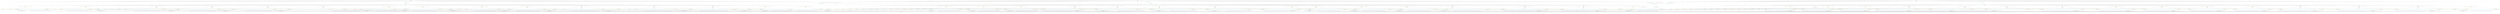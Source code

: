 digraph snakemake_dag {
    graph[bgcolor=white, margin=0];
    node[shape=box, style=rounded, fontname=sans,                 fontsize=10, penwidth=2];
    edge[penwidth=2, color=grey];
	0[label = "all", color = "0.43 0.6 0.85", style="rounded"];
	1[label = "benchmarks", color = "0.39 0.6 0.85", style="rounded"];
	2[label = "benchmarks_combine_data", color = "0.07 0.6 0.85", style="rounded"];
	3[label = "bidag_itsearch_joined_benchmarks", color = "0.66 0.6 0.85", style="rounded"];
	4[label = "bidag_itsearch_summary\nadjmat: pcalg_randdag/max_parents=5/n=20/d=4/par1=None/par2=None/method=er/DAG=True/seed=1\nbn: sem_params/min=0.25/max=1/seed=1\ndata: iid/standardized=True/n=300\nid: itsearch-bge", color = "0.36 0.6 0.85", style="rounded"];
	5[label = "standardize\ndata_alg: iid\ndata_params: n=300\nmodel: adjmat=/pcalg_randdag/max_parents=5/n=20/d=4/par1=None/par2=None/method=er/DAG=True/seed=1/parameters=/sem_params/min=0.25/max=1/seed=1\nseed: 1\nstandardized: True", color = "0.32 0.6 0.85", style="rounded"];
	6[label = "sample_sem_data\nmax: 1/seed=1\nn: 300\nreplicate: 1", color = "0.03 0.6 0.85", style="rounded"];
	7[label = "sample_sem_params\nadjmat: pcalg_randdag/max_parents=5/n=20/d=4/par1=None/par2=None/method=er/DAG=True/seed=1\nmax: 1\nmin: 0.25\nseed: 1", color = "0.51 0.6 0.85", style="rounded"];
	8[label = "sample_adjmat\nDAG: True\nd: 4\nmax_parents: 5\nmethod: er\nn: 20\noutput_dir: results\npar1: None\npar2: None\nreplicate: 1", color = "0.00 0.6 0.85", style="rounded"];
	9[label = "bidag_iterative_search\nMAP: False\nalpha: 0.01\nam: 0.01\naw: None\nchi: None\ncpdag: False\ndata: adjmat=/pcalg_randdag/max_parents=5/n=20/d=4/par1=None/par2=None/method=er/DAG=True/seed=1/parameters=/sem_params/min=0.25/max=1/seed=1/data=/iid/standardized=True/n=300\nedgepf: 2\nestimate: map\ngamma: 1\nhardlimit: 14\nmergetype: skeleton\nplus1it: 2\nposterior: 0.5\nreplicate: 1\nscoretype: bge\nsoftlimit: 9\ntimeout: None", color = "0.33 0.6 0.85", style="rounded"];
	10[label = "bidag_itsearch_summary\nadjmat: pcalg_randdag/max_parents=5/n=20/d=4/par1=None/par2=None/method=er/DAG=True/seed=1\nbn: sem_params/min=0.25/max=1/seed=1\ndata: iid/standardized=True/n=300\nid: itsearch-bge", color = "0.36 0.6 0.85", style="rounded"];
	11[label = "bidag_iterative_search\nMAP: False\nalpha: 0.01\nam: 0.1\naw: None\nchi: None\ncpdag: False\ndata: adjmat=/pcalg_randdag/max_parents=5/n=20/d=4/par1=None/par2=None/method=er/DAG=True/seed=1/parameters=/sem_params/min=0.25/max=1/seed=1/data=/iid/standardized=True/n=300\nedgepf: 2\nestimate: map\ngamma: 1\nhardlimit: 14\nmergetype: skeleton\nplus1it: 2\nposterior: 0.5\nreplicate: 1\nscoretype: bge\nsoftlimit: 9\ntimeout: None", color = "0.33 0.6 0.85", style="rounded"];
	12[label = "bidag_itsearch_summary\nadjmat: pcalg_randdag/max_parents=5/n=20/d=4/par1=None/par2=None/method=er/DAG=True/seed=1\nbn: sem_params/min=0.25/max=1/seed=1\ndata: iid/standardized=True/n=300\nid: itsearch-bge", color = "0.36 0.6 0.85", style="rounded"];
	13[label = "bidag_iterative_search\nMAP: False\nalpha: 0.01\nam: 1\naw: None\nchi: None\ncpdag: False\ndata: adjmat=/pcalg_randdag/max_parents=5/n=20/d=4/par1=None/par2=None/method=er/DAG=True/seed=1/parameters=/sem_params/min=0.25/max=1/seed=1/data=/iid/standardized=True/n=300\nedgepf: 2\nestimate: map\ngamma: 1\nhardlimit: 14\nmergetype: skeleton\nplus1it: 2\nposterior: 0.5\nreplicate: 1\nscoretype: bge\nsoftlimit: 9\ntimeout: None", color = "0.33 0.6 0.85", style="rounded"];
	14[label = "bidag_itsearch_summary\nadjmat: pcalg_randdag/max_parents=5/n=20/d=4/par1=None/par2=None/method=er/DAG=True/seed=2\nbn: sem_params/min=0.25/max=1/seed=2\ndata: iid/standardized=True/n=300\nid: itsearch-bge", color = "0.36 0.6 0.85", style="rounded"];
	15[label = "standardize\ndata_alg: iid\ndata_params: n=300\nmodel: adjmat=/pcalg_randdag/max_parents=5/n=20/d=4/par1=None/par2=None/method=er/DAG=True/seed=2/parameters=/sem_params/min=0.25/max=1/seed=2\nseed: 2\nstandardized: True", color = "0.32 0.6 0.85", style="rounded"];
	16[label = "sample_sem_data\nmax: 1/seed=2\nn: 300\nreplicate: 2", color = "0.03 0.6 0.85", style="rounded"];
	17[label = "sample_sem_params\nadjmat: pcalg_randdag/max_parents=5/n=20/d=4/par1=None/par2=None/method=er/DAG=True/seed=2\nmax: 1\nmin: 0.25\nseed: 2", color = "0.51 0.6 0.85", style="rounded"];
	18[label = "sample_adjmat\nDAG: True\nd: 4\nmax_parents: 5\nmethod: er\nn: 20\noutput_dir: results\npar1: None\npar2: None\nreplicate: 2", color = "0.00 0.6 0.85", style="rounded"];
	19[label = "bidag_iterative_search\nMAP: False\nalpha: 0.01\nam: 0.01\naw: None\nchi: None\ncpdag: False\ndata: adjmat=/pcalg_randdag/max_parents=5/n=20/d=4/par1=None/par2=None/method=er/DAG=True/seed=2/parameters=/sem_params/min=0.25/max=1/seed=2/data=/iid/standardized=True/n=300\nedgepf: 2\nestimate: map\ngamma: 1\nhardlimit: 14\nmergetype: skeleton\nplus1it: 2\nposterior: 0.5\nreplicate: 2\nscoretype: bge\nsoftlimit: 9\ntimeout: None", color = "0.33 0.6 0.85", style="rounded"];
	20[label = "bidag_itsearch_summary\nadjmat: pcalg_randdag/max_parents=5/n=20/d=4/par1=None/par2=None/method=er/DAG=True/seed=2\nbn: sem_params/min=0.25/max=1/seed=2\ndata: iid/standardized=True/n=300\nid: itsearch-bge", color = "0.36 0.6 0.85", style="rounded"];
	21[label = "bidag_iterative_search\nMAP: False\nalpha: 0.01\nam: 0.1\naw: None\nchi: None\ncpdag: False\ndata: adjmat=/pcalg_randdag/max_parents=5/n=20/d=4/par1=None/par2=None/method=er/DAG=True/seed=2/parameters=/sem_params/min=0.25/max=1/seed=2/data=/iid/standardized=True/n=300\nedgepf: 2\nestimate: map\ngamma: 1\nhardlimit: 14\nmergetype: skeleton\nplus1it: 2\nposterior: 0.5\nreplicate: 2\nscoretype: bge\nsoftlimit: 9\ntimeout: None", color = "0.33 0.6 0.85", style="rounded"];
	22[label = "bidag_itsearch_summary\nadjmat: pcalg_randdag/max_parents=5/n=20/d=4/par1=None/par2=None/method=er/DAG=True/seed=2\nbn: sem_params/min=0.25/max=1/seed=2\ndata: iid/standardized=True/n=300\nid: itsearch-bge", color = "0.36 0.6 0.85", style="rounded"];
	23[label = "bidag_iterative_search\nMAP: False\nalpha: 0.01\nam: 1\naw: None\nchi: None\ncpdag: False\ndata: adjmat=/pcalg_randdag/max_parents=5/n=20/d=4/par1=None/par2=None/method=er/DAG=True/seed=2/parameters=/sem_params/min=0.25/max=1/seed=2/data=/iid/standardized=True/n=300\nedgepf: 2\nestimate: map\ngamma: 1\nhardlimit: 14\nmergetype: skeleton\nplus1it: 2\nposterior: 0.5\nreplicate: 2\nscoretype: bge\nsoftlimit: 9\ntimeout: None", color = "0.33 0.6 0.85", style="rounded"];
	24[label = "bidag_itsearch_summary\nadjmat: pcalg_randdag/max_parents=5/n=20/d=4/par1=None/par2=None/method=er/DAG=True/seed=3\nbn: sem_params/min=0.25/max=1/seed=3\ndata: iid/standardized=True/n=300\nid: itsearch-bge", color = "0.36 0.6 0.85", style="rounded"];
	25[label = "standardize\ndata_alg: iid\ndata_params: n=300\nmodel: adjmat=/pcalg_randdag/max_parents=5/n=20/d=4/par1=None/par2=None/method=er/DAG=True/seed=3/parameters=/sem_params/min=0.25/max=1/seed=3\nseed: 3\nstandardized: True", color = "0.32 0.6 0.85", style="rounded"];
	26[label = "sample_sem_data\nmax: 1/seed=3\nn: 300\nreplicate: 3", color = "0.03 0.6 0.85", style="rounded"];
	27[label = "sample_sem_params\nadjmat: pcalg_randdag/max_parents=5/n=20/d=4/par1=None/par2=None/method=er/DAG=True/seed=3\nmax: 1\nmin: 0.25\nseed: 3", color = "0.51 0.6 0.85", style="rounded"];
	28[label = "sample_adjmat\nDAG: True\nd: 4\nmax_parents: 5\nmethod: er\nn: 20\noutput_dir: results\npar1: None\npar2: None\nreplicate: 3", color = "0.00 0.6 0.85", style="rounded"];
	29[label = "bidag_iterative_search\nMAP: False\nalpha: 0.01\nam: 0.01\naw: None\nchi: None\ncpdag: False\ndata: adjmat=/pcalg_randdag/max_parents=5/n=20/d=4/par1=None/par2=None/method=er/DAG=True/seed=3/parameters=/sem_params/min=0.25/max=1/seed=3/data=/iid/standardized=True/n=300\nedgepf: 2\nestimate: map\ngamma: 1\nhardlimit: 14\nmergetype: skeleton\nplus1it: 2\nposterior: 0.5\nreplicate: 3\nscoretype: bge\nsoftlimit: 9\ntimeout: None", color = "0.33 0.6 0.85", style="rounded"];
	30[label = "bidag_itsearch_summary\nadjmat: pcalg_randdag/max_parents=5/n=20/d=4/par1=None/par2=None/method=er/DAG=True/seed=3\nbn: sem_params/min=0.25/max=1/seed=3\ndata: iid/standardized=True/n=300\nid: itsearch-bge", color = "0.36 0.6 0.85", style="rounded"];
	31[label = "bidag_iterative_search\nMAP: False\nalpha: 0.01\nam: 0.1\naw: None\nchi: None\ncpdag: False\ndata: adjmat=/pcalg_randdag/max_parents=5/n=20/d=4/par1=None/par2=None/method=er/DAG=True/seed=3/parameters=/sem_params/min=0.25/max=1/seed=3/data=/iid/standardized=True/n=300\nedgepf: 2\nestimate: map\ngamma: 1\nhardlimit: 14\nmergetype: skeleton\nplus1it: 2\nposterior: 0.5\nreplicate: 3\nscoretype: bge\nsoftlimit: 9\ntimeout: None", color = "0.33 0.6 0.85", style="rounded"];
	32[label = "bidag_itsearch_summary\nadjmat: pcalg_randdag/max_parents=5/n=20/d=4/par1=None/par2=None/method=er/DAG=True/seed=3\nbn: sem_params/min=0.25/max=1/seed=3\ndata: iid/standardized=True/n=300\nid: itsearch-bge", color = "0.36 0.6 0.85", style="rounded"];
	33[label = "bidag_iterative_search\nMAP: False\nalpha: 0.01\nam: 1\naw: None\nchi: None\ncpdag: False\ndata: adjmat=/pcalg_randdag/max_parents=5/n=20/d=4/par1=None/par2=None/method=er/DAG=True/seed=3/parameters=/sem_params/min=0.25/max=1/seed=3/data=/iid/standardized=True/n=300\nedgepf: 2\nestimate: map\ngamma: 1\nhardlimit: 14\nmergetype: skeleton\nplus1it: 2\nposterior: 0.5\nreplicate: 3\nscoretype: bge\nsoftlimit: 9\ntimeout: None", color = "0.33 0.6 0.85", style="rounded"];
	34[label = "bnlearn_tabu_joined_benchmarks", color = "0.63 0.6 0.85", style="rounded"];
	35[label = "bnlearn_tabu_summary\nadjmat: pcalg_randdag/max_parents=5/n=20/d=4/par1=None/par2=None/method=er/DAG=True/seed=1\nbn: sem_params/min=0.25/max=1/seed=1\ndata: iid/standardized=True/n=300\nid: tabu-bge", color = "0.15 0.6 0.85", style="rounded"];
	36[label = "bnlearn_tabu\nbeta: 1\ndata: adjmat=/pcalg_randdag/max_parents=5/n=20/d=4/par1=None/par2=None/method=er/DAG=True/seed=1/parameters=/sem_params/min=0.25/max=1/seed=1/data=/iid/standardized=True/n=300\niss: 1\nissmu: 0.0001\nissw: None\nk: 1\nl: 5\nprior: uniform\nreplicate: 1\nscore: bge\ntimeout: None", color = "0.12 0.6 0.85", style="rounded"];
	37[label = "bnlearn_tabu_summary\nadjmat: pcalg_randdag/max_parents=5/n=20/d=4/par1=None/par2=None/method=er/DAG=True/seed=1\nbn: sem_params/min=0.25/max=1/seed=1\ndata: iid/standardized=True/n=300\nid: tabu-bge", color = "0.15 0.6 0.85", style="rounded"];
	38[label = "bnlearn_tabu\nbeta: 1\ndata: adjmat=/pcalg_randdag/max_parents=5/n=20/d=4/par1=None/par2=None/method=er/DAG=True/seed=1/parameters=/sem_params/min=0.25/max=1/seed=1/data=/iid/standardized=True/n=300\niss: 1\nissmu: 0.001\nissw: None\nk: 1\nl: 5\nprior: uniform\nreplicate: 1\nscore: bge\ntimeout: None", color = "0.12 0.6 0.85", style="rounded"];
	39[label = "bnlearn_tabu_summary\nadjmat: pcalg_randdag/max_parents=5/n=20/d=4/par1=None/par2=None/method=er/DAG=True/seed=1\nbn: sem_params/min=0.25/max=1/seed=1\ndata: iid/standardized=True/n=300\nid: tabu-bge", color = "0.15 0.6 0.85", style="rounded"];
	40[label = "bnlearn_tabu\nbeta: 1\ndata: adjmat=/pcalg_randdag/max_parents=5/n=20/d=4/par1=None/par2=None/method=er/DAG=True/seed=1/parameters=/sem_params/min=0.25/max=1/seed=1/data=/iid/standardized=True/n=300\niss: 1\nissmu: 0.01\nissw: None\nk: 1\nl: 5\nprior: uniform\nreplicate: 1\nscore: bge\ntimeout: None", color = "0.12 0.6 0.85", style="rounded"];
	41[label = "bnlearn_tabu_summary\nadjmat: pcalg_randdag/max_parents=5/n=20/d=4/par1=None/par2=None/method=er/DAG=True/seed=1\nbn: sem_params/min=0.25/max=1/seed=1\ndata: iid/standardized=True/n=300\nid: tabu-bge", color = "0.15 0.6 0.85", style="rounded"];
	42[label = "bnlearn_tabu\nbeta: 1\ndata: adjmat=/pcalg_randdag/max_parents=5/n=20/d=4/par1=None/par2=None/method=er/DAG=True/seed=1/parameters=/sem_params/min=0.25/max=1/seed=1/data=/iid/standardized=True/n=300\niss: 1\nissmu: 0.05\nissw: None\nk: 1\nl: 5\nprior: uniform\nreplicate: 1\nscore: bge\ntimeout: None", color = "0.12 0.6 0.85", style="rounded"];
	43[label = "bnlearn_tabu_summary\nadjmat: pcalg_randdag/max_parents=5/n=20/d=4/par1=None/par2=None/method=er/DAG=True/seed=2\nbn: sem_params/min=0.25/max=1/seed=2\ndata: iid/standardized=True/n=300\nid: tabu-bge", color = "0.15 0.6 0.85", style="rounded"];
	44[label = "bnlearn_tabu\nbeta: 1\ndata: adjmat=/pcalg_randdag/max_parents=5/n=20/d=4/par1=None/par2=None/method=er/DAG=True/seed=2/parameters=/sem_params/min=0.25/max=1/seed=2/data=/iid/standardized=True/n=300\niss: 1\nissmu: 0.0001\nissw: None\nk: 1\nl: 5\nprior: uniform\nreplicate: 2\nscore: bge\ntimeout: None", color = "0.12 0.6 0.85", style="rounded"];
	45[label = "bnlearn_tabu_summary\nadjmat: pcalg_randdag/max_parents=5/n=20/d=4/par1=None/par2=None/method=er/DAG=True/seed=2\nbn: sem_params/min=0.25/max=1/seed=2\ndata: iid/standardized=True/n=300\nid: tabu-bge", color = "0.15 0.6 0.85", style="rounded"];
	46[label = "bnlearn_tabu\nbeta: 1\ndata: adjmat=/pcalg_randdag/max_parents=5/n=20/d=4/par1=None/par2=None/method=er/DAG=True/seed=2/parameters=/sem_params/min=0.25/max=1/seed=2/data=/iid/standardized=True/n=300\niss: 1\nissmu: 0.001\nissw: None\nk: 1\nl: 5\nprior: uniform\nreplicate: 2\nscore: bge\ntimeout: None", color = "0.12 0.6 0.85", style="rounded"];
	47[label = "bnlearn_tabu_summary\nadjmat: pcalg_randdag/max_parents=5/n=20/d=4/par1=None/par2=None/method=er/DAG=True/seed=2\nbn: sem_params/min=0.25/max=1/seed=2\ndata: iid/standardized=True/n=300\nid: tabu-bge", color = "0.15 0.6 0.85", style="rounded"];
	48[label = "bnlearn_tabu\nbeta: 1\ndata: adjmat=/pcalg_randdag/max_parents=5/n=20/d=4/par1=None/par2=None/method=er/DAG=True/seed=2/parameters=/sem_params/min=0.25/max=1/seed=2/data=/iid/standardized=True/n=300\niss: 1\nissmu: 0.01\nissw: None\nk: 1\nl: 5\nprior: uniform\nreplicate: 2\nscore: bge\ntimeout: None", color = "0.12 0.6 0.85", style="rounded"];
	49[label = "bnlearn_tabu_summary\nadjmat: pcalg_randdag/max_parents=5/n=20/d=4/par1=None/par2=None/method=er/DAG=True/seed=2\nbn: sem_params/min=0.25/max=1/seed=2\ndata: iid/standardized=True/n=300\nid: tabu-bge", color = "0.15 0.6 0.85", style="rounded"];
	50[label = "bnlearn_tabu\nbeta: 1\ndata: adjmat=/pcalg_randdag/max_parents=5/n=20/d=4/par1=None/par2=None/method=er/DAG=True/seed=2/parameters=/sem_params/min=0.25/max=1/seed=2/data=/iid/standardized=True/n=300\niss: 1\nissmu: 0.05\nissw: None\nk: 1\nl: 5\nprior: uniform\nreplicate: 2\nscore: bge\ntimeout: None", color = "0.12 0.6 0.85", style="rounded"];
	51[label = "bnlearn_tabu_summary\nadjmat: pcalg_randdag/max_parents=5/n=20/d=4/par1=None/par2=None/method=er/DAG=True/seed=3\nbn: sem_params/min=0.25/max=1/seed=3\ndata: iid/standardized=True/n=300\nid: tabu-bge", color = "0.15 0.6 0.85", style="rounded"];
	52[label = "bnlearn_tabu\nbeta: 1\ndata: adjmat=/pcalg_randdag/max_parents=5/n=20/d=4/par1=None/par2=None/method=er/DAG=True/seed=3/parameters=/sem_params/min=0.25/max=1/seed=3/data=/iid/standardized=True/n=300\niss: 1\nissmu: 0.0001\nissw: None\nk: 1\nl: 5\nprior: uniform\nreplicate: 3\nscore: bge\ntimeout: None", color = "0.12 0.6 0.85", style="rounded"];
	53[label = "bnlearn_tabu_summary\nadjmat: pcalg_randdag/max_parents=5/n=20/d=4/par1=None/par2=None/method=er/DAG=True/seed=3\nbn: sem_params/min=0.25/max=1/seed=3\ndata: iid/standardized=True/n=300\nid: tabu-bge", color = "0.15 0.6 0.85", style="rounded"];
	54[label = "bnlearn_tabu\nbeta: 1\ndata: adjmat=/pcalg_randdag/max_parents=5/n=20/d=4/par1=None/par2=None/method=er/DAG=True/seed=3/parameters=/sem_params/min=0.25/max=1/seed=3/data=/iid/standardized=True/n=300\niss: 1\nissmu: 0.001\nissw: None\nk: 1\nl: 5\nprior: uniform\nreplicate: 3\nscore: bge\ntimeout: None", color = "0.12 0.6 0.85", style="rounded"];
	55[label = "bnlearn_tabu_summary\nadjmat: pcalg_randdag/max_parents=5/n=20/d=4/par1=None/par2=None/method=er/DAG=True/seed=3\nbn: sem_params/min=0.25/max=1/seed=3\ndata: iid/standardized=True/n=300\nid: tabu-bge", color = "0.15 0.6 0.85", style="rounded"];
	56[label = "bnlearn_tabu\nbeta: 1\ndata: adjmat=/pcalg_randdag/max_parents=5/n=20/d=4/par1=None/par2=None/method=er/DAG=True/seed=3/parameters=/sem_params/min=0.25/max=1/seed=3/data=/iid/standardized=True/n=300\niss: 1\nissmu: 0.01\nissw: None\nk: 1\nl: 5\nprior: uniform\nreplicate: 3\nscore: bge\ntimeout: None", color = "0.12 0.6 0.85", style="rounded"];
	57[label = "bnlearn_tabu_summary\nadjmat: pcalg_randdag/max_parents=5/n=20/d=4/par1=None/par2=None/method=er/DAG=True/seed=3\nbn: sem_params/min=0.25/max=1/seed=3\ndata: iid/standardized=True/n=300\nid: tabu-bge", color = "0.15 0.6 0.85", style="rounded"];
	58[label = "bnlearn_tabu\nbeta: 1\ndata: adjmat=/pcalg_randdag/max_parents=5/n=20/d=4/par1=None/par2=None/method=er/DAG=True/seed=3/parameters=/sem_params/min=0.25/max=1/seed=3/data=/iid/standardized=True/n=300\niss: 1\nissmu: 0.05\nissw: None\nk: 1\nl: 5\nprior: uniform\nreplicate: 3\nscore: bge\ntimeout: None", color = "0.12 0.6 0.85", style="rounded"];
	59[label = "pcalg_pc_joined_benchmarks", color = "0.19 0.6 0.85", style="rounded"];
	60[label = "pcalg_pc_summary\nadjmat: pcalg_randdag/max_parents=5/n=20/d=4/par1=None/par2=None/method=er/DAG=True/seed=1\nbn: sem_params/min=0.25/max=1/seed=1\ndata: iid/standardized=True/n=300\nid: pc-gaussCItest", color = "0.40 0.6 0.85", style="rounded"];
	61[label = "pcalg_pc\nNAdelete: True\nalpha: 0.001\nconservative: False\ndata: adjmat=/pcalg_randdag/max_parents=5/n=20/d=4/par1=None/par2=None/method=er/DAG=True/seed=1/parameters=/sem_params/min=0.25/max=1/seed=1/data=/iid/standardized=True/n=300\nindepTest: gaussCItest\nmajrule: False\nmmax: Inf\nnumCores: 1\nreplicate: 1\nskelmethod: stable\nsolveconfl: False\ntimeout: None\nu2pd: relaxed\nverbose: False", color = "0.26 0.6 0.85", style="rounded"];
	62[label = "pcalg_pc_summary\nadjmat: pcalg_randdag/max_parents=5/n=20/d=4/par1=None/par2=None/method=er/DAG=True/seed=1\nbn: sem_params/min=0.25/max=1/seed=1\ndata: iid/standardized=True/n=300\nid: pc-gaussCItest", color = "0.40 0.6 0.85", style="rounded"];
	63[label = "pcalg_pc\nNAdelete: True\nalpha: 0.01\nconservative: False\ndata: adjmat=/pcalg_randdag/max_parents=5/n=20/d=4/par1=None/par2=None/method=er/DAG=True/seed=1/parameters=/sem_params/min=0.25/max=1/seed=1/data=/iid/standardized=True/n=300\nindepTest: gaussCItest\nmajrule: False\nmmax: Inf\nnumCores: 1\nreplicate: 1\nskelmethod: stable\nsolveconfl: False\ntimeout: None\nu2pd: relaxed\nverbose: False", color = "0.26 0.6 0.85", style="rounded"];
	64[label = "pcalg_pc_summary\nadjmat: pcalg_randdag/max_parents=5/n=20/d=4/par1=None/par2=None/method=er/DAG=True/seed=1\nbn: sem_params/min=0.25/max=1/seed=1\ndata: iid/standardized=True/n=300\nid: pc-gaussCItest", color = "0.40 0.6 0.85", style="rounded"];
	65[label = "pcalg_pc\nNAdelete: True\nalpha: 0.05\nconservative: False\ndata: adjmat=/pcalg_randdag/max_parents=5/n=20/d=4/par1=None/par2=None/method=er/DAG=True/seed=1/parameters=/sem_params/min=0.25/max=1/seed=1/data=/iid/standardized=True/n=300\nindepTest: gaussCItest\nmajrule: False\nmmax: Inf\nnumCores: 1\nreplicate: 1\nskelmethod: stable\nsolveconfl: False\ntimeout: None\nu2pd: relaxed\nverbose: False", color = "0.26 0.6 0.85", style="rounded"];
	66[label = "pcalg_pc_summary\nadjmat: pcalg_randdag/max_parents=5/n=20/d=4/par1=None/par2=None/method=er/DAG=True/seed=1\nbn: sem_params/min=0.25/max=1/seed=1\ndata: iid/standardized=True/n=300\nid: pc-gaussCItest", color = "0.40 0.6 0.85", style="rounded"];
	67[label = "pcalg_pc\nNAdelete: True\nalpha: 0.1\nconservative: False\ndata: adjmat=/pcalg_randdag/max_parents=5/n=20/d=4/par1=None/par2=None/method=er/DAG=True/seed=1/parameters=/sem_params/min=0.25/max=1/seed=1/data=/iid/standardized=True/n=300\nindepTest: gaussCItest\nmajrule: False\nmmax: Inf\nnumCores: 1\nreplicate: 1\nskelmethod: stable\nsolveconfl: False\ntimeout: None\nu2pd: relaxed\nverbose: False", color = "0.26 0.6 0.85", style="rounded"];
	68[label = "pcalg_pc_summary\nadjmat: pcalg_randdag/max_parents=5/n=20/d=4/par1=None/par2=None/method=er/DAG=True/seed=2\nbn: sem_params/min=0.25/max=1/seed=2\ndata: iid/standardized=True/n=300\nid: pc-gaussCItest", color = "0.40 0.6 0.85", style="rounded"];
	69[label = "pcalg_pc\nNAdelete: True\nalpha: 0.001\nconservative: False\ndata: adjmat=/pcalg_randdag/max_parents=5/n=20/d=4/par1=None/par2=None/method=er/DAG=True/seed=2/parameters=/sem_params/min=0.25/max=1/seed=2/data=/iid/standardized=True/n=300\nindepTest: gaussCItest\nmajrule: False\nmmax: Inf\nnumCores: 1\nreplicate: 2\nskelmethod: stable\nsolveconfl: False\ntimeout: None\nu2pd: relaxed\nverbose: False", color = "0.26 0.6 0.85", style="rounded"];
	70[label = "pcalg_pc_summary\nadjmat: pcalg_randdag/max_parents=5/n=20/d=4/par1=None/par2=None/method=er/DAG=True/seed=2\nbn: sem_params/min=0.25/max=1/seed=2\ndata: iid/standardized=True/n=300\nid: pc-gaussCItest", color = "0.40 0.6 0.85", style="rounded"];
	71[label = "pcalg_pc\nNAdelete: True\nalpha: 0.01\nconservative: False\ndata: adjmat=/pcalg_randdag/max_parents=5/n=20/d=4/par1=None/par2=None/method=er/DAG=True/seed=2/parameters=/sem_params/min=0.25/max=1/seed=2/data=/iid/standardized=True/n=300\nindepTest: gaussCItest\nmajrule: False\nmmax: Inf\nnumCores: 1\nreplicate: 2\nskelmethod: stable\nsolveconfl: False\ntimeout: None\nu2pd: relaxed\nverbose: False", color = "0.26 0.6 0.85", style="rounded"];
	72[label = "pcalg_pc_summary\nadjmat: pcalg_randdag/max_parents=5/n=20/d=4/par1=None/par2=None/method=er/DAG=True/seed=2\nbn: sem_params/min=0.25/max=1/seed=2\ndata: iid/standardized=True/n=300\nid: pc-gaussCItest", color = "0.40 0.6 0.85", style="rounded"];
	73[label = "pcalg_pc\nNAdelete: True\nalpha: 0.05\nconservative: False\ndata: adjmat=/pcalg_randdag/max_parents=5/n=20/d=4/par1=None/par2=None/method=er/DAG=True/seed=2/parameters=/sem_params/min=0.25/max=1/seed=2/data=/iid/standardized=True/n=300\nindepTest: gaussCItest\nmajrule: False\nmmax: Inf\nnumCores: 1\nreplicate: 2\nskelmethod: stable\nsolveconfl: False\ntimeout: None\nu2pd: relaxed\nverbose: False", color = "0.26 0.6 0.85", style="rounded"];
	74[label = "pcalg_pc_summary\nadjmat: pcalg_randdag/max_parents=5/n=20/d=4/par1=None/par2=None/method=er/DAG=True/seed=2\nbn: sem_params/min=0.25/max=1/seed=2\ndata: iid/standardized=True/n=300\nid: pc-gaussCItest", color = "0.40 0.6 0.85", style="rounded"];
	75[label = "pcalg_pc\nNAdelete: True\nalpha: 0.1\nconservative: False\ndata: adjmat=/pcalg_randdag/max_parents=5/n=20/d=4/par1=None/par2=None/method=er/DAG=True/seed=2/parameters=/sem_params/min=0.25/max=1/seed=2/data=/iid/standardized=True/n=300\nindepTest: gaussCItest\nmajrule: False\nmmax: Inf\nnumCores: 1\nreplicate: 2\nskelmethod: stable\nsolveconfl: False\ntimeout: None\nu2pd: relaxed\nverbose: False", color = "0.26 0.6 0.85", style="rounded"];
	76[label = "pcalg_pc_summary\nadjmat: pcalg_randdag/max_parents=5/n=20/d=4/par1=None/par2=None/method=er/DAG=True/seed=3\nbn: sem_params/min=0.25/max=1/seed=3\ndata: iid/standardized=True/n=300\nid: pc-gaussCItest", color = "0.40 0.6 0.85", style="rounded"];
	77[label = "pcalg_pc\nNAdelete: True\nalpha: 0.001\nconservative: False\ndata: adjmat=/pcalg_randdag/max_parents=5/n=20/d=4/par1=None/par2=None/method=er/DAG=True/seed=3/parameters=/sem_params/min=0.25/max=1/seed=3/data=/iid/standardized=True/n=300\nindepTest: gaussCItest\nmajrule: False\nmmax: Inf\nnumCores: 1\nreplicate: 3\nskelmethod: stable\nsolveconfl: False\ntimeout: None\nu2pd: relaxed\nverbose: False", color = "0.26 0.6 0.85", style="rounded"];
	78[label = "pcalg_pc_summary\nadjmat: pcalg_randdag/max_parents=5/n=20/d=4/par1=None/par2=None/method=er/DAG=True/seed=3\nbn: sem_params/min=0.25/max=1/seed=3\ndata: iid/standardized=True/n=300\nid: pc-gaussCItest", color = "0.40 0.6 0.85", style="rounded"];
	79[label = "pcalg_pc\nNAdelete: True\nalpha: 0.01\nconservative: False\ndata: adjmat=/pcalg_randdag/max_parents=5/n=20/d=4/par1=None/par2=None/method=er/DAG=True/seed=3/parameters=/sem_params/min=0.25/max=1/seed=3/data=/iid/standardized=True/n=300\nindepTest: gaussCItest\nmajrule: False\nmmax: Inf\nnumCores: 1\nreplicate: 3\nskelmethod: stable\nsolveconfl: False\ntimeout: None\nu2pd: relaxed\nverbose: False", color = "0.26 0.6 0.85", style="rounded"];
	80[label = "pcalg_pc_summary\nadjmat: pcalg_randdag/max_parents=5/n=20/d=4/par1=None/par2=None/method=er/DAG=True/seed=3\nbn: sem_params/min=0.25/max=1/seed=3\ndata: iid/standardized=True/n=300\nid: pc-gaussCItest", color = "0.40 0.6 0.85", style="rounded"];
	81[label = "pcalg_pc\nNAdelete: True\nalpha: 0.05\nconservative: False\ndata: adjmat=/pcalg_randdag/max_parents=5/n=20/d=4/par1=None/par2=None/method=er/DAG=True/seed=3/parameters=/sem_params/min=0.25/max=1/seed=3/data=/iid/standardized=True/n=300\nindepTest: gaussCItest\nmajrule: False\nmmax: Inf\nnumCores: 1\nreplicate: 3\nskelmethod: stable\nsolveconfl: False\ntimeout: None\nu2pd: relaxed\nverbose: False", color = "0.26 0.6 0.85", style="rounded"];
	82[label = "pcalg_pc_summary\nadjmat: pcalg_randdag/max_parents=5/n=20/d=4/par1=None/par2=None/method=er/DAG=True/seed=3\nbn: sem_params/min=0.25/max=1/seed=3\ndata: iid/standardized=True/n=300\nid: pc-gaussCItest", color = "0.40 0.6 0.85", style="rounded"];
	83[label = "pcalg_pc\nNAdelete: True\nalpha: 0.1\nconservative: False\ndata: adjmat=/pcalg_randdag/max_parents=5/n=20/d=4/par1=None/par2=None/method=er/DAG=True/seed=3/parameters=/sem_params/min=0.25/max=1/seed=3/data=/iid/standardized=True/n=300\nindepTest: gaussCItest\nmajrule: False\nmmax: Inf\nnumCores: 1\nreplicate: 3\nskelmethod: stable\nsolveconfl: False\ntimeout: None\nu2pd: relaxed\nverbose: False", color = "0.26 0.6 0.85", style="rounded"];
	84[label = "tetrad_fges_joined_benchmarks", color = "0.56 0.6 0.85", style="rounded"];
	85[label = "tetrad_fges_summary\nadjmat: pcalg_randdag/max_parents=5/n=20/d=4/par1=None/par2=None/method=er/DAG=True/seed=1\nbn: sem_params/min=0.25/max=1/seed=1\ndata: iid/standardized=True/n=300\nid: fges-sem-bic", color = "0.09 0.6 0.85", style="rounded"];
	86[label = "tetrad_fges\ndata: adjmat=/pcalg_randdag/max_parents=5/n=20/d=4/par1=None/par2=None/method=er/DAG=True/seed=1/parameters=/sem_params/min=0.25/max=1/seed=1/data=/iid/standardized=True/n=300\ndatatype: continuous\nfaithfulnessAssumed: True\npenaltyDiscount: 0.75\nreplicate: 1\nsamplePrior: 1\nscore: sem-bic\nstructurePrior: 1\ntimeout: None", color = "0.14 0.6 0.85", style="rounded"];
	87[label = "tetrad_fges_summary\nadjmat: pcalg_randdag/max_parents=5/n=20/d=4/par1=None/par2=None/method=er/DAG=True/seed=1\nbn: sem_params/min=0.25/max=1/seed=1\ndata: iid/standardized=True/n=300\nid: fges-sem-bic", color = "0.09 0.6 0.85", style="rounded"];
	88[label = "tetrad_fges\ndata: adjmat=/pcalg_randdag/max_parents=5/n=20/d=4/par1=None/par2=None/method=er/DAG=True/seed=1/parameters=/sem_params/min=0.25/max=1/seed=1/data=/iid/standardized=True/n=300\ndatatype: continuous\nfaithfulnessAssumed: True\npenaltyDiscount: 0.8\nreplicate: 1\nsamplePrior: 1\nscore: sem-bic\nstructurePrior: 1\ntimeout: None", color = "0.14 0.6 0.85", style="rounded"];
	89[label = "tetrad_fges_summary\nadjmat: pcalg_randdag/max_parents=5/n=20/d=4/par1=None/par2=None/method=er/DAG=True/seed=1\nbn: sem_params/min=0.25/max=1/seed=1\ndata: iid/standardized=True/n=300\nid: fges-sem-bic", color = "0.09 0.6 0.85", style="rounded"];
	90[label = "tetrad_fges\ndata: adjmat=/pcalg_randdag/max_parents=5/n=20/d=4/par1=None/par2=None/method=er/DAG=True/seed=1/parameters=/sem_params/min=0.25/max=1/seed=1/data=/iid/standardized=True/n=300\ndatatype: continuous\nfaithfulnessAssumed: True\npenaltyDiscount: 1\nreplicate: 1\nsamplePrior: 1\nscore: sem-bic\nstructurePrior: 1\ntimeout: None", color = "0.14 0.6 0.85", style="rounded"];
	91[label = "tetrad_fges_summary\nadjmat: pcalg_randdag/max_parents=5/n=20/d=4/par1=None/par2=None/method=er/DAG=True/seed=1\nbn: sem_params/min=0.25/max=1/seed=1\ndata: iid/standardized=True/n=300\nid: fges-sem-bic", color = "0.09 0.6 0.85", style="rounded"];
	92[label = "tetrad_fges\ndata: adjmat=/pcalg_randdag/max_parents=5/n=20/d=4/par1=None/par2=None/method=er/DAG=True/seed=1/parameters=/sem_params/min=0.25/max=1/seed=1/data=/iid/standardized=True/n=300\ndatatype: continuous\nfaithfulnessAssumed: True\npenaltyDiscount: 1.5\nreplicate: 1\nsamplePrior: 1\nscore: sem-bic\nstructurePrior: 1\ntimeout: None", color = "0.14 0.6 0.85", style="rounded"];
	93[label = "tetrad_fges_summary\nadjmat: pcalg_randdag/max_parents=5/n=20/d=4/par1=None/par2=None/method=er/DAG=True/seed=2\nbn: sem_params/min=0.25/max=1/seed=2\ndata: iid/standardized=True/n=300\nid: fges-sem-bic", color = "0.09 0.6 0.85", style="rounded"];
	94[label = "tetrad_fges\ndata: adjmat=/pcalg_randdag/max_parents=5/n=20/d=4/par1=None/par2=None/method=er/DAG=True/seed=2/parameters=/sem_params/min=0.25/max=1/seed=2/data=/iid/standardized=True/n=300\ndatatype: continuous\nfaithfulnessAssumed: True\npenaltyDiscount: 0.75\nreplicate: 2\nsamplePrior: 1\nscore: sem-bic\nstructurePrior: 1\ntimeout: None", color = "0.14 0.6 0.85", style="rounded"];
	95[label = "tetrad_fges_summary\nadjmat: pcalg_randdag/max_parents=5/n=20/d=4/par1=None/par2=None/method=er/DAG=True/seed=2\nbn: sem_params/min=0.25/max=1/seed=2\ndata: iid/standardized=True/n=300\nid: fges-sem-bic", color = "0.09 0.6 0.85", style="rounded"];
	96[label = "tetrad_fges\ndata: adjmat=/pcalg_randdag/max_parents=5/n=20/d=4/par1=None/par2=None/method=er/DAG=True/seed=2/parameters=/sem_params/min=0.25/max=1/seed=2/data=/iid/standardized=True/n=300\ndatatype: continuous\nfaithfulnessAssumed: True\npenaltyDiscount: 0.8\nreplicate: 2\nsamplePrior: 1\nscore: sem-bic\nstructurePrior: 1\ntimeout: None", color = "0.14 0.6 0.85", style="rounded"];
	97[label = "tetrad_fges_summary\nadjmat: pcalg_randdag/max_parents=5/n=20/d=4/par1=None/par2=None/method=er/DAG=True/seed=2\nbn: sem_params/min=0.25/max=1/seed=2\ndata: iid/standardized=True/n=300\nid: fges-sem-bic", color = "0.09 0.6 0.85", style="rounded"];
	98[label = "tetrad_fges\ndata: adjmat=/pcalg_randdag/max_parents=5/n=20/d=4/par1=None/par2=None/method=er/DAG=True/seed=2/parameters=/sem_params/min=0.25/max=1/seed=2/data=/iid/standardized=True/n=300\ndatatype: continuous\nfaithfulnessAssumed: True\npenaltyDiscount: 1\nreplicate: 2\nsamplePrior: 1\nscore: sem-bic\nstructurePrior: 1\ntimeout: None", color = "0.14 0.6 0.85", style="rounded"];
	99[label = "tetrad_fges_summary\nadjmat: pcalg_randdag/max_parents=5/n=20/d=4/par1=None/par2=None/method=er/DAG=True/seed=2\nbn: sem_params/min=0.25/max=1/seed=2\ndata: iid/standardized=True/n=300\nid: fges-sem-bic", color = "0.09 0.6 0.85", style="rounded"];
	100[label = "tetrad_fges\ndata: adjmat=/pcalg_randdag/max_parents=5/n=20/d=4/par1=None/par2=None/method=er/DAG=True/seed=2/parameters=/sem_params/min=0.25/max=1/seed=2/data=/iid/standardized=True/n=300\ndatatype: continuous\nfaithfulnessAssumed: True\npenaltyDiscount: 1.5\nreplicate: 2\nsamplePrior: 1\nscore: sem-bic\nstructurePrior: 1\ntimeout: None", color = "0.14 0.6 0.85", style="rounded"];
	101[label = "tetrad_fges_summary\nadjmat: pcalg_randdag/max_parents=5/n=20/d=4/par1=None/par2=None/method=er/DAG=True/seed=3\nbn: sem_params/min=0.25/max=1/seed=3\ndata: iid/standardized=True/n=300\nid: fges-sem-bic", color = "0.09 0.6 0.85", style="rounded"];
	102[label = "tetrad_fges\ndata: adjmat=/pcalg_randdag/max_parents=5/n=20/d=4/par1=None/par2=None/method=er/DAG=True/seed=3/parameters=/sem_params/min=0.25/max=1/seed=3/data=/iid/standardized=True/n=300\ndatatype: continuous\nfaithfulnessAssumed: True\npenaltyDiscount: 0.75\nreplicate: 3\nsamplePrior: 1\nscore: sem-bic\nstructurePrior: 1\ntimeout: None", color = "0.14 0.6 0.85", style="rounded"];
	103[label = "tetrad_fges_summary\nadjmat: pcalg_randdag/max_parents=5/n=20/d=4/par1=None/par2=None/method=er/DAG=True/seed=3\nbn: sem_params/min=0.25/max=1/seed=3\ndata: iid/standardized=True/n=300\nid: fges-sem-bic", color = "0.09 0.6 0.85", style="rounded"];
	104[label = "tetrad_fges\ndata: adjmat=/pcalg_randdag/max_parents=5/n=20/d=4/par1=None/par2=None/method=er/DAG=True/seed=3/parameters=/sem_params/min=0.25/max=1/seed=3/data=/iid/standardized=True/n=300\ndatatype: continuous\nfaithfulnessAssumed: True\npenaltyDiscount: 0.8\nreplicate: 3\nsamplePrior: 1\nscore: sem-bic\nstructurePrior: 1\ntimeout: None", color = "0.14 0.6 0.85", style="rounded"];
	105[label = "tetrad_fges_summary\nadjmat: pcalg_randdag/max_parents=5/n=20/d=4/par1=None/par2=None/method=er/DAG=True/seed=3\nbn: sem_params/min=0.25/max=1/seed=3\ndata: iid/standardized=True/n=300\nid: fges-sem-bic", color = "0.09 0.6 0.85", style="rounded"];
	106[label = "tetrad_fges\ndata: adjmat=/pcalg_randdag/max_parents=5/n=20/d=4/par1=None/par2=None/method=er/DAG=True/seed=3/parameters=/sem_params/min=0.25/max=1/seed=3/data=/iid/standardized=True/n=300\ndatatype: continuous\nfaithfulnessAssumed: True\npenaltyDiscount: 1\nreplicate: 3\nsamplePrior: 1\nscore: sem-bic\nstructurePrior: 1\ntimeout: None", color = "0.14 0.6 0.85", style="rounded"];
	107[label = "tetrad_fges_summary\nadjmat: pcalg_randdag/max_parents=5/n=20/d=4/par1=None/par2=None/method=er/DAG=True/seed=3\nbn: sem_params/min=0.25/max=1/seed=3\ndata: iid/standardized=True/n=300\nid: fges-sem-bic", color = "0.09 0.6 0.85", style="rounded"];
	108[label = "tetrad_fges\ndata: adjmat=/pcalg_randdag/max_parents=5/n=20/d=4/par1=None/par2=None/method=er/DAG=True/seed=3/parameters=/sem_params/min=0.25/max=1/seed=3/data=/iid/standardized=True/n=300\ndatatype: continuous\nfaithfulnessAssumed: True\npenaltyDiscount: 1.5\nreplicate: 3\nsamplePrior: 1\nscore: sem-bic\nstructurePrior: 1\ntimeout: None", color = "0.14 0.6 0.85", style="rounded"];
	109[label = "graph_true_plots", color = "0.10 0.6 0.85", style="rounded"];
	110[label = "plot_dot", color = "0.62 0.6 0.85", style="rounded"];
	111[label = "true_adjmat_to_dot\nsomething: pcalg_randdag/max_parents=5/n=20/d=4/par1=None/par2=None/method=er/DAG=True/seed=1", color = "0.57 0.6 0.85", style="rounded"];
	112[label = "plot_dot", color = "0.62 0.6 0.85", style="rounded"];
	113[label = "true_adjmat_to_dot\nsomething: pcalg_randdag/max_parents=5/n=20/d=4/par1=None/par2=None/method=er/DAG=True/seed=2", color = "0.57 0.6 0.85", style="rounded"];
	114[label = "plot_dot", color = "0.62 0.6 0.85", style="rounded"];
	115[label = "true_adjmat_to_dot\nsomething: pcalg_randdag/max_parents=5/n=20/d=4/par1=None/par2=None/method=er/DAG=True/seed=3", color = "0.57 0.6 0.85", style="rounded"];
	116[label = "adjmat_true_plot\nadjmat_string: pcalg_randdag/max_parents=5/n=20/d=4/par1=None/par2=None/method=er/DAG=True/seed=1", color = "0.45 0.6 0.85", style="rounded"];
	117[label = "adjmat_true_plot\nadjmat_string: pcalg_randdag/max_parents=5/n=20/d=4/par1=None/par2=None/method=er/DAG=True/seed=2", color = "0.45 0.6 0.85", style="rounded"];
	118[label = "adjmat_true_plot\nadjmat_string: pcalg_randdag/max_parents=5/n=20/d=4/par1=None/par2=None/method=er/DAG=True/seed=3", color = "0.45 0.6 0.85", style="rounded"];
	119[label = "plot_adjmat_stats", color = "0.50 0.6 0.85", style="rounded"];
	120[label = "join_adjmat_stats", color = "0.61 0.6 0.85", style="rounded"];
	121[label = "adjmat_true_stats\nadjmat_string: pcalg_randdag/max_parents=5/n=20/d=4/par1=None/par2=None/method=er/DAG=True/seed=1", color = "0.01 0.6 0.85", style="rounded"];
	122[label = "adjmat_true_stats\nadjmat_string: pcalg_randdag/max_parents=5/n=20/d=4/par1=None/par2=None/method=er/DAG=True/seed=2", color = "0.01 0.6 0.85", style="rounded"];
	123[label = "adjmat_true_stats\nadjmat_string: pcalg_randdag/max_parents=5/n=20/d=4/par1=None/par2=None/method=er/DAG=True/seed=3", color = "0.01 0.6 0.85", style="rounded"];
	124[label = "ggally_ggpairs", color = "0.52 0.6 0.85", style="rounded"];
	125[label = "plot_pairs\nadjmat: pcalg_randdag/max_parents=5/n=20/d=4/par1=None/par2=None/method=er/DAG=True/seed=1\nbn: sem_params/min=0.25/max=1/seed=1\ndata: iid/standardized=True/n=300\nreplicate: 1", color = "0.31 0.6 0.85", style="rounded"];
	126[label = "plot_pairs\nadjmat: pcalg_randdag/max_parents=5/n=20/d=4/par1=None/par2=None/method=er/DAG=True/seed=2\nbn: sem_params/min=0.25/max=1/seed=2\ndata: iid/standardized=True/n=300\nreplicate: 2", color = "0.31 0.6 0.85", style="rounded"];
	127[label = "plot_pairs\nadjmat: pcalg_randdag/max_parents=5/n=20/d=4/par1=None/par2=None/method=er/DAG=True/seed=3\nbn: sem_params/min=0.25/max=1/seed=3\ndata: iid/standardized=True/n=300\nreplicate: 3", color = "0.31 0.6 0.85", style="rounded"];
	128[label = "graph_plots", color = "0.59 0.6 0.85", style="rounded"];
	129[label = "plot_dot\nsomething: adjmat=/pcalg_randdag/max_parents=5/n=20/d=4/par1=None/par2=None/method=er/DAG=True/seed=1/parameters=/sem_params/min=0.25/max=1/seed=1/data=/iid/standardized=True/n=300/algorithm=/bidag_itsearch/alg_params=/timeout=None/estimate=map/MAP=False/plus1it=2/posterior=0.5/scoretype=bge/chi=None/edgepf=2/am=0.01/aw=None/softlimit=9/hardlimit=14/alpha=0.01/gamma=1/cpdag=False/mergetype=skeleton/seed=1", color = "0.62 0.6 0.85", style="rounded"];
	130[label = "adjmat_to_dot\nsomething: pcalg_randdag/max_parents=5/n=20/d=4/par1=None/par2=None/method=er/DAG=True/seed=1/parameters=/sem_params/min=0.25/max=1/seed=1/data=/iid/standardized=True/n=300/algorithm=/bidag_itsearch/alg_params=/timeout=None/estimate=map/MAP=False/plus1it=2/posterior=0.5/scoretype=bge/chi=None/edgepf=2/am=0.01/aw=None/softlimit=9/hardlimit=14/alpha=0.01/gamma=1/cpdag=False/mergetype=skeleton/seed=1", color = "0.54 0.6 0.85", style="rounded"];
	131[label = "plot_dot\nsomething: adjmat=/pcalg_randdag/max_parents=5/n=20/d=4/par1=None/par2=None/method=er/DAG=True/seed=1/parameters=/sem_params/min=0.25/max=1/seed=1/data=/iid/standardized=True/n=300/algorithm=/bidag_itsearch/alg_params=/timeout=None/estimate=map/MAP=False/plus1it=2/posterior=0.5/scoretype=bge/chi=None/edgepf=2/am=0.1/aw=None/softlimit=9/hardlimit=14/alpha=0.01/gamma=1/cpdag=False/mergetype=skeleton/seed=1", color = "0.62 0.6 0.85", style="rounded"];
	132[label = "adjmat_to_dot\nsomething: pcalg_randdag/max_parents=5/n=20/d=4/par1=None/par2=None/method=er/DAG=True/seed=1/parameters=/sem_params/min=0.25/max=1/seed=1/data=/iid/standardized=True/n=300/algorithm=/bidag_itsearch/alg_params=/timeout=None/estimate=map/MAP=False/plus1it=2/posterior=0.5/scoretype=bge/chi=None/edgepf=2/am=0.1/aw=None/softlimit=9/hardlimit=14/alpha=0.01/gamma=1/cpdag=False/mergetype=skeleton/seed=1", color = "0.54 0.6 0.85", style="rounded"];
	133[label = "plot_dot\nsomething: adjmat=/pcalg_randdag/max_parents=5/n=20/d=4/par1=None/par2=None/method=er/DAG=True/seed=1/parameters=/sem_params/min=0.25/max=1/seed=1/data=/iid/standardized=True/n=300/algorithm=/bidag_itsearch/alg_params=/timeout=None/estimate=map/MAP=False/plus1it=2/posterior=0.5/scoretype=bge/chi=None/edgepf=2/am=1/aw=None/softlimit=9/hardlimit=14/alpha=0.01/gamma=1/cpdag=False/mergetype=skeleton/seed=1", color = "0.62 0.6 0.85", style="rounded"];
	134[label = "adjmat_to_dot\nsomething: pcalg_randdag/max_parents=5/n=20/d=4/par1=None/par2=None/method=er/DAG=True/seed=1/parameters=/sem_params/min=0.25/max=1/seed=1/data=/iid/standardized=True/n=300/algorithm=/bidag_itsearch/alg_params=/timeout=None/estimate=map/MAP=False/plus1it=2/posterior=0.5/scoretype=bge/chi=None/edgepf=2/am=1/aw=None/softlimit=9/hardlimit=14/alpha=0.01/gamma=1/cpdag=False/mergetype=skeleton/seed=1", color = "0.54 0.6 0.85", style="rounded"];
	135[label = "plot_dot\nsomething: adjmat=/pcalg_randdag/max_parents=5/n=20/d=4/par1=None/par2=None/method=er/DAG=True/seed=2/parameters=/sem_params/min=0.25/max=1/seed=2/data=/iid/standardized=True/n=300/algorithm=/bidag_itsearch/alg_params=/timeout=None/estimate=map/MAP=False/plus1it=2/posterior=0.5/scoretype=bge/chi=None/edgepf=2/am=0.01/aw=None/softlimit=9/hardlimit=14/alpha=0.01/gamma=1/cpdag=False/mergetype=skeleton/seed=2", color = "0.62 0.6 0.85", style="rounded"];
	136[label = "adjmat_to_dot\nsomething: pcalg_randdag/max_parents=5/n=20/d=4/par1=None/par2=None/method=er/DAG=True/seed=2/parameters=/sem_params/min=0.25/max=1/seed=2/data=/iid/standardized=True/n=300/algorithm=/bidag_itsearch/alg_params=/timeout=None/estimate=map/MAP=False/plus1it=2/posterior=0.5/scoretype=bge/chi=None/edgepf=2/am=0.01/aw=None/softlimit=9/hardlimit=14/alpha=0.01/gamma=1/cpdag=False/mergetype=skeleton/seed=2", color = "0.54 0.6 0.85", style="rounded"];
	137[label = "plot_dot\nsomething: adjmat=/pcalg_randdag/max_parents=5/n=20/d=4/par1=None/par2=None/method=er/DAG=True/seed=2/parameters=/sem_params/min=0.25/max=1/seed=2/data=/iid/standardized=True/n=300/algorithm=/bidag_itsearch/alg_params=/timeout=None/estimate=map/MAP=False/plus1it=2/posterior=0.5/scoretype=bge/chi=None/edgepf=2/am=0.1/aw=None/softlimit=9/hardlimit=14/alpha=0.01/gamma=1/cpdag=False/mergetype=skeleton/seed=2", color = "0.62 0.6 0.85", style="rounded"];
	138[label = "adjmat_to_dot\nsomething: pcalg_randdag/max_parents=5/n=20/d=4/par1=None/par2=None/method=er/DAG=True/seed=2/parameters=/sem_params/min=0.25/max=1/seed=2/data=/iid/standardized=True/n=300/algorithm=/bidag_itsearch/alg_params=/timeout=None/estimate=map/MAP=False/plus1it=2/posterior=0.5/scoretype=bge/chi=None/edgepf=2/am=0.1/aw=None/softlimit=9/hardlimit=14/alpha=0.01/gamma=1/cpdag=False/mergetype=skeleton/seed=2", color = "0.54 0.6 0.85", style="rounded"];
	139[label = "plot_dot\nsomething: adjmat=/pcalg_randdag/max_parents=5/n=20/d=4/par1=None/par2=None/method=er/DAG=True/seed=2/parameters=/sem_params/min=0.25/max=1/seed=2/data=/iid/standardized=True/n=300/algorithm=/bidag_itsearch/alg_params=/timeout=None/estimate=map/MAP=False/plus1it=2/posterior=0.5/scoretype=bge/chi=None/edgepf=2/am=1/aw=None/softlimit=9/hardlimit=14/alpha=0.01/gamma=1/cpdag=False/mergetype=skeleton/seed=2", color = "0.62 0.6 0.85", style="rounded"];
	140[label = "adjmat_to_dot\nsomething: pcalg_randdag/max_parents=5/n=20/d=4/par1=None/par2=None/method=er/DAG=True/seed=2/parameters=/sem_params/min=0.25/max=1/seed=2/data=/iid/standardized=True/n=300/algorithm=/bidag_itsearch/alg_params=/timeout=None/estimate=map/MAP=False/plus1it=2/posterior=0.5/scoretype=bge/chi=None/edgepf=2/am=1/aw=None/softlimit=9/hardlimit=14/alpha=0.01/gamma=1/cpdag=False/mergetype=skeleton/seed=2", color = "0.54 0.6 0.85", style="rounded"];
	141[label = "plot_dot\nsomething: adjmat=/pcalg_randdag/max_parents=5/n=20/d=4/par1=None/par2=None/method=er/DAG=True/seed=3/parameters=/sem_params/min=0.25/max=1/seed=3/data=/iid/standardized=True/n=300/algorithm=/bidag_itsearch/alg_params=/timeout=None/estimate=map/MAP=False/plus1it=2/posterior=0.5/scoretype=bge/chi=None/edgepf=2/am=0.01/aw=None/softlimit=9/hardlimit=14/alpha=0.01/gamma=1/cpdag=False/mergetype=skeleton/seed=3", color = "0.62 0.6 0.85", style="rounded"];
	142[label = "adjmat_to_dot\nsomething: pcalg_randdag/max_parents=5/n=20/d=4/par1=None/par2=None/method=er/DAG=True/seed=3/parameters=/sem_params/min=0.25/max=1/seed=3/data=/iid/standardized=True/n=300/algorithm=/bidag_itsearch/alg_params=/timeout=None/estimate=map/MAP=False/plus1it=2/posterior=0.5/scoretype=bge/chi=None/edgepf=2/am=0.01/aw=None/softlimit=9/hardlimit=14/alpha=0.01/gamma=1/cpdag=False/mergetype=skeleton/seed=3", color = "0.54 0.6 0.85", style="rounded"];
	143[label = "plot_dot\nsomething: adjmat=/pcalg_randdag/max_parents=5/n=20/d=4/par1=None/par2=None/method=er/DAG=True/seed=3/parameters=/sem_params/min=0.25/max=1/seed=3/data=/iid/standardized=True/n=300/algorithm=/bidag_itsearch/alg_params=/timeout=None/estimate=map/MAP=False/plus1it=2/posterior=0.5/scoretype=bge/chi=None/edgepf=2/am=0.1/aw=None/softlimit=9/hardlimit=14/alpha=0.01/gamma=1/cpdag=False/mergetype=skeleton/seed=3", color = "0.62 0.6 0.85", style="rounded"];
	144[label = "adjmat_to_dot\nsomething: pcalg_randdag/max_parents=5/n=20/d=4/par1=None/par2=None/method=er/DAG=True/seed=3/parameters=/sem_params/min=0.25/max=1/seed=3/data=/iid/standardized=True/n=300/algorithm=/bidag_itsearch/alg_params=/timeout=None/estimate=map/MAP=False/plus1it=2/posterior=0.5/scoretype=bge/chi=None/edgepf=2/am=0.1/aw=None/softlimit=9/hardlimit=14/alpha=0.01/gamma=1/cpdag=False/mergetype=skeleton/seed=3", color = "0.54 0.6 0.85", style="rounded"];
	145[label = "plot_dot\nsomething: adjmat=/pcalg_randdag/max_parents=5/n=20/d=4/par1=None/par2=None/method=er/DAG=True/seed=3/parameters=/sem_params/min=0.25/max=1/seed=3/data=/iid/standardized=True/n=300/algorithm=/bidag_itsearch/alg_params=/timeout=None/estimate=map/MAP=False/plus1it=2/posterior=0.5/scoretype=bge/chi=None/edgepf=2/am=1/aw=None/softlimit=9/hardlimit=14/alpha=0.01/gamma=1/cpdag=False/mergetype=skeleton/seed=3", color = "0.62 0.6 0.85", style="rounded"];
	146[label = "adjmat_to_dot\nsomething: pcalg_randdag/max_parents=5/n=20/d=4/par1=None/par2=None/method=er/DAG=True/seed=3/parameters=/sem_params/min=0.25/max=1/seed=3/data=/iid/standardized=True/n=300/algorithm=/bidag_itsearch/alg_params=/timeout=None/estimate=map/MAP=False/plus1it=2/posterior=0.5/scoretype=bge/chi=None/edgepf=2/am=1/aw=None/softlimit=9/hardlimit=14/alpha=0.01/gamma=1/cpdag=False/mergetype=skeleton/seed=3", color = "0.54 0.6 0.85", style="rounded"];
	147[label = "plot_dot\nsomething: adjmat=/pcalg_randdag/max_parents=5/n=20/d=4/par1=None/par2=None/method=er/DAG=True/seed=1/parameters=/sem_params/min=0.25/max=1/seed=1/data=/iid/standardized=True/n=300/algorithm=/bnlearn_tabu/alg_params=/score=bge/iss=1/issmu=0.0001/issw=None/l=5/k=1/prior=uniform/beta=1/timeout=None/seed=1", color = "0.62 0.6 0.85", style="rounded"];
	148[label = "adjmat_to_dot\nsomething: pcalg_randdag/max_parents=5/n=20/d=4/par1=None/par2=None/method=er/DAG=True/seed=1/parameters=/sem_params/min=0.25/max=1/seed=1/data=/iid/standardized=True/n=300/algorithm=/bnlearn_tabu/alg_params=/score=bge/iss=1/issmu=0.0001/issw=None/l=5/k=1/prior=uniform/beta=1/timeout=None/seed=1", color = "0.54 0.6 0.85", style="rounded"];
	149[label = "plot_dot\nsomething: adjmat=/pcalg_randdag/max_parents=5/n=20/d=4/par1=None/par2=None/method=er/DAG=True/seed=1/parameters=/sem_params/min=0.25/max=1/seed=1/data=/iid/standardized=True/n=300/algorithm=/bnlearn_tabu/alg_params=/score=bge/iss=1/issmu=0.001/issw=None/l=5/k=1/prior=uniform/beta=1/timeout=None/seed=1", color = "0.62 0.6 0.85", style="rounded"];
	150[label = "adjmat_to_dot\nsomething: pcalg_randdag/max_parents=5/n=20/d=4/par1=None/par2=None/method=er/DAG=True/seed=1/parameters=/sem_params/min=0.25/max=1/seed=1/data=/iid/standardized=True/n=300/algorithm=/bnlearn_tabu/alg_params=/score=bge/iss=1/issmu=0.001/issw=None/l=5/k=1/prior=uniform/beta=1/timeout=None/seed=1", color = "0.54 0.6 0.85", style="rounded"];
	151[label = "plot_dot\nsomething: adjmat=/pcalg_randdag/max_parents=5/n=20/d=4/par1=None/par2=None/method=er/DAG=True/seed=1/parameters=/sem_params/min=0.25/max=1/seed=1/data=/iid/standardized=True/n=300/algorithm=/bnlearn_tabu/alg_params=/score=bge/iss=1/issmu=0.01/issw=None/l=5/k=1/prior=uniform/beta=1/timeout=None/seed=1", color = "0.62 0.6 0.85", style="rounded"];
	152[label = "adjmat_to_dot\nsomething: pcalg_randdag/max_parents=5/n=20/d=4/par1=None/par2=None/method=er/DAG=True/seed=1/parameters=/sem_params/min=0.25/max=1/seed=1/data=/iid/standardized=True/n=300/algorithm=/bnlearn_tabu/alg_params=/score=bge/iss=1/issmu=0.01/issw=None/l=5/k=1/prior=uniform/beta=1/timeout=None/seed=1", color = "0.54 0.6 0.85", style="rounded"];
	153[label = "plot_dot\nsomething: adjmat=/pcalg_randdag/max_parents=5/n=20/d=4/par1=None/par2=None/method=er/DAG=True/seed=1/parameters=/sem_params/min=0.25/max=1/seed=1/data=/iid/standardized=True/n=300/algorithm=/bnlearn_tabu/alg_params=/score=bge/iss=1/issmu=0.05/issw=None/l=5/k=1/prior=uniform/beta=1/timeout=None/seed=1", color = "0.62 0.6 0.85", style="rounded"];
	154[label = "adjmat_to_dot\nsomething: pcalg_randdag/max_parents=5/n=20/d=4/par1=None/par2=None/method=er/DAG=True/seed=1/parameters=/sem_params/min=0.25/max=1/seed=1/data=/iid/standardized=True/n=300/algorithm=/bnlearn_tabu/alg_params=/score=bge/iss=1/issmu=0.05/issw=None/l=5/k=1/prior=uniform/beta=1/timeout=None/seed=1", color = "0.54 0.6 0.85", style="rounded"];
	155[label = "plot_dot\nsomething: adjmat=/pcalg_randdag/max_parents=5/n=20/d=4/par1=None/par2=None/method=er/DAG=True/seed=2/parameters=/sem_params/min=0.25/max=1/seed=2/data=/iid/standardized=True/n=300/algorithm=/bnlearn_tabu/alg_params=/score=bge/iss=1/issmu=0.0001/issw=None/l=5/k=1/prior=uniform/beta=1/timeout=None/seed=2", color = "0.62 0.6 0.85", style="rounded"];
	156[label = "adjmat_to_dot\nsomething: pcalg_randdag/max_parents=5/n=20/d=4/par1=None/par2=None/method=er/DAG=True/seed=2/parameters=/sem_params/min=0.25/max=1/seed=2/data=/iid/standardized=True/n=300/algorithm=/bnlearn_tabu/alg_params=/score=bge/iss=1/issmu=0.0001/issw=None/l=5/k=1/prior=uniform/beta=1/timeout=None/seed=2", color = "0.54 0.6 0.85", style="rounded"];
	157[label = "plot_dot\nsomething: adjmat=/pcalg_randdag/max_parents=5/n=20/d=4/par1=None/par2=None/method=er/DAG=True/seed=2/parameters=/sem_params/min=0.25/max=1/seed=2/data=/iid/standardized=True/n=300/algorithm=/bnlearn_tabu/alg_params=/score=bge/iss=1/issmu=0.001/issw=None/l=5/k=1/prior=uniform/beta=1/timeout=None/seed=2", color = "0.62 0.6 0.85", style="rounded"];
	158[label = "adjmat_to_dot\nsomething: pcalg_randdag/max_parents=5/n=20/d=4/par1=None/par2=None/method=er/DAG=True/seed=2/parameters=/sem_params/min=0.25/max=1/seed=2/data=/iid/standardized=True/n=300/algorithm=/bnlearn_tabu/alg_params=/score=bge/iss=1/issmu=0.001/issw=None/l=5/k=1/prior=uniform/beta=1/timeout=None/seed=2", color = "0.54 0.6 0.85", style="rounded"];
	159[label = "plot_dot\nsomething: adjmat=/pcalg_randdag/max_parents=5/n=20/d=4/par1=None/par2=None/method=er/DAG=True/seed=2/parameters=/sem_params/min=0.25/max=1/seed=2/data=/iid/standardized=True/n=300/algorithm=/bnlearn_tabu/alg_params=/score=bge/iss=1/issmu=0.01/issw=None/l=5/k=1/prior=uniform/beta=1/timeout=None/seed=2", color = "0.62 0.6 0.85", style="rounded"];
	160[label = "adjmat_to_dot\nsomething: pcalg_randdag/max_parents=5/n=20/d=4/par1=None/par2=None/method=er/DAG=True/seed=2/parameters=/sem_params/min=0.25/max=1/seed=2/data=/iid/standardized=True/n=300/algorithm=/bnlearn_tabu/alg_params=/score=bge/iss=1/issmu=0.01/issw=None/l=5/k=1/prior=uniform/beta=1/timeout=None/seed=2", color = "0.54 0.6 0.85", style="rounded"];
	161[label = "plot_dot\nsomething: adjmat=/pcalg_randdag/max_parents=5/n=20/d=4/par1=None/par2=None/method=er/DAG=True/seed=2/parameters=/sem_params/min=0.25/max=1/seed=2/data=/iid/standardized=True/n=300/algorithm=/bnlearn_tabu/alg_params=/score=bge/iss=1/issmu=0.05/issw=None/l=5/k=1/prior=uniform/beta=1/timeout=None/seed=2", color = "0.62 0.6 0.85", style="rounded"];
	162[label = "adjmat_to_dot\nsomething: pcalg_randdag/max_parents=5/n=20/d=4/par1=None/par2=None/method=er/DAG=True/seed=2/parameters=/sem_params/min=0.25/max=1/seed=2/data=/iid/standardized=True/n=300/algorithm=/bnlearn_tabu/alg_params=/score=bge/iss=1/issmu=0.05/issw=None/l=5/k=1/prior=uniform/beta=1/timeout=None/seed=2", color = "0.54 0.6 0.85", style="rounded"];
	163[label = "plot_dot\nsomething: adjmat=/pcalg_randdag/max_parents=5/n=20/d=4/par1=None/par2=None/method=er/DAG=True/seed=3/parameters=/sem_params/min=0.25/max=1/seed=3/data=/iid/standardized=True/n=300/algorithm=/bnlearn_tabu/alg_params=/score=bge/iss=1/issmu=0.0001/issw=None/l=5/k=1/prior=uniform/beta=1/timeout=None/seed=3", color = "0.62 0.6 0.85", style="rounded"];
	164[label = "adjmat_to_dot\nsomething: pcalg_randdag/max_parents=5/n=20/d=4/par1=None/par2=None/method=er/DAG=True/seed=3/parameters=/sem_params/min=0.25/max=1/seed=3/data=/iid/standardized=True/n=300/algorithm=/bnlearn_tabu/alg_params=/score=bge/iss=1/issmu=0.0001/issw=None/l=5/k=1/prior=uniform/beta=1/timeout=None/seed=3", color = "0.54 0.6 0.85", style="rounded"];
	165[label = "plot_dot\nsomething: adjmat=/pcalg_randdag/max_parents=5/n=20/d=4/par1=None/par2=None/method=er/DAG=True/seed=3/parameters=/sem_params/min=0.25/max=1/seed=3/data=/iid/standardized=True/n=300/algorithm=/bnlearn_tabu/alg_params=/score=bge/iss=1/issmu=0.001/issw=None/l=5/k=1/prior=uniform/beta=1/timeout=None/seed=3", color = "0.62 0.6 0.85", style="rounded"];
	166[label = "adjmat_to_dot\nsomething: pcalg_randdag/max_parents=5/n=20/d=4/par1=None/par2=None/method=er/DAG=True/seed=3/parameters=/sem_params/min=0.25/max=1/seed=3/data=/iid/standardized=True/n=300/algorithm=/bnlearn_tabu/alg_params=/score=bge/iss=1/issmu=0.001/issw=None/l=5/k=1/prior=uniform/beta=1/timeout=None/seed=3", color = "0.54 0.6 0.85", style="rounded"];
	167[label = "plot_dot\nsomething: adjmat=/pcalg_randdag/max_parents=5/n=20/d=4/par1=None/par2=None/method=er/DAG=True/seed=3/parameters=/sem_params/min=0.25/max=1/seed=3/data=/iid/standardized=True/n=300/algorithm=/bnlearn_tabu/alg_params=/score=bge/iss=1/issmu=0.01/issw=None/l=5/k=1/prior=uniform/beta=1/timeout=None/seed=3", color = "0.62 0.6 0.85", style="rounded"];
	168[label = "adjmat_to_dot\nsomething: pcalg_randdag/max_parents=5/n=20/d=4/par1=None/par2=None/method=er/DAG=True/seed=3/parameters=/sem_params/min=0.25/max=1/seed=3/data=/iid/standardized=True/n=300/algorithm=/bnlearn_tabu/alg_params=/score=bge/iss=1/issmu=0.01/issw=None/l=5/k=1/prior=uniform/beta=1/timeout=None/seed=3", color = "0.54 0.6 0.85", style="rounded"];
	169[label = "plot_dot\nsomething: adjmat=/pcalg_randdag/max_parents=5/n=20/d=4/par1=None/par2=None/method=er/DAG=True/seed=3/parameters=/sem_params/min=0.25/max=1/seed=3/data=/iid/standardized=True/n=300/algorithm=/bnlearn_tabu/alg_params=/score=bge/iss=1/issmu=0.05/issw=None/l=5/k=1/prior=uniform/beta=1/timeout=None/seed=3", color = "0.62 0.6 0.85", style="rounded"];
	170[label = "adjmat_to_dot\nsomething: pcalg_randdag/max_parents=5/n=20/d=4/par1=None/par2=None/method=er/DAG=True/seed=3/parameters=/sem_params/min=0.25/max=1/seed=3/data=/iid/standardized=True/n=300/algorithm=/bnlearn_tabu/alg_params=/score=bge/iss=1/issmu=0.05/issw=None/l=5/k=1/prior=uniform/beta=1/timeout=None/seed=3", color = "0.54 0.6 0.85", style="rounded"];
	171[label = "plot_dot\nsomething: adjmat=/pcalg_randdag/max_parents=5/n=20/d=4/par1=None/par2=None/method=er/DAG=True/seed=1/parameters=/sem_params/min=0.25/max=1/seed=1/data=/iid/standardized=True/n=300/algorithm=/pcalg_pc/alg_params=/alpha=0.001/NAdelete=True/mmax=Inf/u2pd=relaxed/skelmethod=stable/conservative=False/majrule=False/solveconfl=False/numCores=1/verbose=False/indepTest=gaussCItest/timeout=None/seed=1", color = "0.62 0.6 0.85", style="rounded"];
	172[label = "adjmat_to_dot\nsomething: pcalg_randdag/max_parents=5/n=20/d=4/par1=None/par2=None/method=er/DAG=True/seed=1/parameters=/sem_params/min=0.25/max=1/seed=1/data=/iid/standardized=True/n=300/algorithm=/pcalg_pc/alg_params=/alpha=0.001/NAdelete=True/mmax=Inf/u2pd=relaxed/skelmethod=stable/conservative=False/majrule=False/solveconfl=False/numCores=1/verbose=False/indepTest=gaussCItest/timeout=None/seed=1", color = "0.54 0.6 0.85", style="rounded"];
	173[label = "plot_dot\nsomething: adjmat=/pcalg_randdag/max_parents=5/n=20/d=4/par1=None/par2=None/method=er/DAG=True/seed=1/parameters=/sem_params/min=0.25/max=1/seed=1/data=/iid/standardized=True/n=300/algorithm=/pcalg_pc/alg_params=/alpha=0.01/NAdelete=True/mmax=Inf/u2pd=relaxed/skelmethod=stable/conservative=False/majrule=False/solveconfl=False/numCores=1/verbose=False/indepTest=gaussCItest/timeout=None/seed=1", color = "0.62 0.6 0.85", style="rounded"];
	174[label = "adjmat_to_dot\nsomething: pcalg_randdag/max_parents=5/n=20/d=4/par1=None/par2=None/method=er/DAG=True/seed=1/parameters=/sem_params/min=0.25/max=1/seed=1/data=/iid/standardized=True/n=300/algorithm=/pcalg_pc/alg_params=/alpha=0.01/NAdelete=True/mmax=Inf/u2pd=relaxed/skelmethod=stable/conservative=False/majrule=False/solveconfl=False/numCores=1/verbose=False/indepTest=gaussCItest/timeout=None/seed=1", color = "0.54 0.6 0.85", style="rounded"];
	175[label = "plot_dot\nsomething: adjmat=/pcalg_randdag/max_parents=5/n=20/d=4/par1=None/par2=None/method=er/DAG=True/seed=1/parameters=/sem_params/min=0.25/max=1/seed=1/data=/iid/standardized=True/n=300/algorithm=/pcalg_pc/alg_params=/alpha=0.05/NAdelete=True/mmax=Inf/u2pd=relaxed/skelmethod=stable/conservative=False/majrule=False/solveconfl=False/numCores=1/verbose=False/indepTest=gaussCItest/timeout=None/seed=1", color = "0.62 0.6 0.85", style="rounded"];
	176[label = "adjmat_to_dot\nsomething: pcalg_randdag/max_parents=5/n=20/d=4/par1=None/par2=None/method=er/DAG=True/seed=1/parameters=/sem_params/min=0.25/max=1/seed=1/data=/iid/standardized=True/n=300/algorithm=/pcalg_pc/alg_params=/alpha=0.05/NAdelete=True/mmax=Inf/u2pd=relaxed/skelmethod=stable/conservative=False/majrule=False/solveconfl=False/numCores=1/verbose=False/indepTest=gaussCItest/timeout=None/seed=1", color = "0.54 0.6 0.85", style="rounded"];
	177[label = "plot_dot\nsomething: adjmat=/pcalg_randdag/max_parents=5/n=20/d=4/par1=None/par2=None/method=er/DAG=True/seed=1/parameters=/sem_params/min=0.25/max=1/seed=1/data=/iid/standardized=True/n=300/algorithm=/pcalg_pc/alg_params=/alpha=0.1/NAdelete=True/mmax=Inf/u2pd=relaxed/skelmethod=stable/conservative=False/majrule=False/solveconfl=False/numCores=1/verbose=False/indepTest=gaussCItest/timeout=None/seed=1", color = "0.62 0.6 0.85", style="rounded"];
	178[label = "adjmat_to_dot\nsomething: pcalg_randdag/max_parents=5/n=20/d=4/par1=None/par2=None/method=er/DAG=True/seed=1/parameters=/sem_params/min=0.25/max=1/seed=1/data=/iid/standardized=True/n=300/algorithm=/pcalg_pc/alg_params=/alpha=0.1/NAdelete=True/mmax=Inf/u2pd=relaxed/skelmethod=stable/conservative=False/majrule=False/solveconfl=False/numCores=1/verbose=False/indepTest=gaussCItest/timeout=None/seed=1", color = "0.54 0.6 0.85", style="rounded"];
	179[label = "plot_dot\nsomething: adjmat=/pcalg_randdag/max_parents=5/n=20/d=4/par1=None/par2=None/method=er/DAG=True/seed=2/parameters=/sem_params/min=0.25/max=1/seed=2/data=/iid/standardized=True/n=300/algorithm=/pcalg_pc/alg_params=/alpha=0.001/NAdelete=True/mmax=Inf/u2pd=relaxed/skelmethod=stable/conservative=False/majrule=False/solveconfl=False/numCores=1/verbose=False/indepTest=gaussCItest/timeout=None/seed=2", color = "0.62 0.6 0.85", style="rounded"];
	180[label = "adjmat_to_dot\nsomething: pcalg_randdag/max_parents=5/n=20/d=4/par1=None/par2=None/method=er/DAG=True/seed=2/parameters=/sem_params/min=0.25/max=1/seed=2/data=/iid/standardized=True/n=300/algorithm=/pcalg_pc/alg_params=/alpha=0.001/NAdelete=True/mmax=Inf/u2pd=relaxed/skelmethod=stable/conservative=False/majrule=False/solveconfl=False/numCores=1/verbose=False/indepTest=gaussCItest/timeout=None/seed=2", color = "0.54 0.6 0.85", style="rounded"];
	181[label = "plot_dot\nsomething: adjmat=/pcalg_randdag/max_parents=5/n=20/d=4/par1=None/par2=None/method=er/DAG=True/seed=2/parameters=/sem_params/min=0.25/max=1/seed=2/data=/iid/standardized=True/n=300/algorithm=/pcalg_pc/alg_params=/alpha=0.01/NAdelete=True/mmax=Inf/u2pd=relaxed/skelmethod=stable/conservative=False/majrule=False/solveconfl=False/numCores=1/verbose=False/indepTest=gaussCItest/timeout=None/seed=2", color = "0.62 0.6 0.85", style="rounded"];
	182[label = "adjmat_to_dot\nsomething: pcalg_randdag/max_parents=5/n=20/d=4/par1=None/par2=None/method=er/DAG=True/seed=2/parameters=/sem_params/min=0.25/max=1/seed=2/data=/iid/standardized=True/n=300/algorithm=/pcalg_pc/alg_params=/alpha=0.01/NAdelete=True/mmax=Inf/u2pd=relaxed/skelmethod=stable/conservative=False/majrule=False/solveconfl=False/numCores=1/verbose=False/indepTest=gaussCItest/timeout=None/seed=2", color = "0.54 0.6 0.85", style="rounded"];
	183[label = "plot_dot\nsomething: adjmat=/pcalg_randdag/max_parents=5/n=20/d=4/par1=None/par2=None/method=er/DAG=True/seed=2/parameters=/sem_params/min=0.25/max=1/seed=2/data=/iid/standardized=True/n=300/algorithm=/pcalg_pc/alg_params=/alpha=0.05/NAdelete=True/mmax=Inf/u2pd=relaxed/skelmethod=stable/conservative=False/majrule=False/solveconfl=False/numCores=1/verbose=False/indepTest=gaussCItest/timeout=None/seed=2", color = "0.62 0.6 0.85", style="rounded"];
	184[label = "adjmat_to_dot\nsomething: pcalg_randdag/max_parents=5/n=20/d=4/par1=None/par2=None/method=er/DAG=True/seed=2/parameters=/sem_params/min=0.25/max=1/seed=2/data=/iid/standardized=True/n=300/algorithm=/pcalg_pc/alg_params=/alpha=0.05/NAdelete=True/mmax=Inf/u2pd=relaxed/skelmethod=stable/conservative=False/majrule=False/solveconfl=False/numCores=1/verbose=False/indepTest=gaussCItest/timeout=None/seed=2", color = "0.54 0.6 0.85", style="rounded"];
	185[label = "plot_dot\nsomething: adjmat=/pcalg_randdag/max_parents=5/n=20/d=4/par1=None/par2=None/method=er/DAG=True/seed=2/parameters=/sem_params/min=0.25/max=1/seed=2/data=/iid/standardized=True/n=300/algorithm=/pcalg_pc/alg_params=/alpha=0.1/NAdelete=True/mmax=Inf/u2pd=relaxed/skelmethod=stable/conservative=False/majrule=False/solveconfl=False/numCores=1/verbose=False/indepTest=gaussCItest/timeout=None/seed=2", color = "0.62 0.6 0.85", style="rounded"];
	186[label = "adjmat_to_dot\nsomething: pcalg_randdag/max_parents=5/n=20/d=4/par1=None/par2=None/method=er/DAG=True/seed=2/parameters=/sem_params/min=0.25/max=1/seed=2/data=/iid/standardized=True/n=300/algorithm=/pcalg_pc/alg_params=/alpha=0.1/NAdelete=True/mmax=Inf/u2pd=relaxed/skelmethod=stable/conservative=False/majrule=False/solveconfl=False/numCores=1/verbose=False/indepTest=gaussCItest/timeout=None/seed=2", color = "0.54 0.6 0.85", style="rounded"];
	187[label = "plot_dot\nsomething: adjmat=/pcalg_randdag/max_parents=5/n=20/d=4/par1=None/par2=None/method=er/DAG=True/seed=3/parameters=/sem_params/min=0.25/max=1/seed=3/data=/iid/standardized=True/n=300/algorithm=/pcalg_pc/alg_params=/alpha=0.001/NAdelete=True/mmax=Inf/u2pd=relaxed/skelmethod=stable/conservative=False/majrule=False/solveconfl=False/numCores=1/verbose=False/indepTest=gaussCItest/timeout=None/seed=3", color = "0.62 0.6 0.85", style="rounded"];
	188[label = "adjmat_to_dot\nsomething: pcalg_randdag/max_parents=5/n=20/d=4/par1=None/par2=None/method=er/DAG=True/seed=3/parameters=/sem_params/min=0.25/max=1/seed=3/data=/iid/standardized=True/n=300/algorithm=/pcalg_pc/alg_params=/alpha=0.001/NAdelete=True/mmax=Inf/u2pd=relaxed/skelmethod=stable/conservative=False/majrule=False/solveconfl=False/numCores=1/verbose=False/indepTest=gaussCItest/timeout=None/seed=3", color = "0.54 0.6 0.85", style="rounded"];
	189[label = "plot_dot\nsomething: adjmat=/pcalg_randdag/max_parents=5/n=20/d=4/par1=None/par2=None/method=er/DAG=True/seed=3/parameters=/sem_params/min=0.25/max=1/seed=3/data=/iid/standardized=True/n=300/algorithm=/pcalg_pc/alg_params=/alpha=0.01/NAdelete=True/mmax=Inf/u2pd=relaxed/skelmethod=stable/conservative=False/majrule=False/solveconfl=False/numCores=1/verbose=False/indepTest=gaussCItest/timeout=None/seed=3", color = "0.62 0.6 0.85", style="rounded"];
	190[label = "adjmat_to_dot\nsomething: pcalg_randdag/max_parents=5/n=20/d=4/par1=None/par2=None/method=er/DAG=True/seed=3/parameters=/sem_params/min=0.25/max=1/seed=3/data=/iid/standardized=True/n=300/algorithm=/pcalg_pc/alg_params=/alpha=0.01/NAdelete=True/mmax=Inf/u2pd=relaxed/skelmethod=stable/conservative=False/majrule=False/solveconfl=False/numCores=1/verbose=False/indepTest=gaussCItest/timeout=None/seed=3", color = "0.54 0.6 0.85", style="rounded"];
	191[label = "plot_dot\nsomething: adjmat=/pcalg_randdag/max_parents=5/n=20/d=4/par1=None/par2=None/method=er/DAG=True/seed=3/parameters=/sem_params/min=0.25/max=1/seed=3/data=/iid/standardized=True/n=300/algorithm=/pcalg_pc/alg_params=/alpha=0.05/NAdelete=True/mmax=Inf/u2pd=relaxed/skelmethod=stable/conservative=False/majrule=False/solveconfl=False/numCores=1/verbose=False/indepTest=gaussCItest/timeout=None/seed=3", color = "0.62 0.6 0.85", style="rounded"];
	192[label = "adjmat_to_dot\nsomething: pcalg_randdag/max_parents=5/n=20/d=4/par1=None/par2=None/method=er/DAG=True/seed=3/parameters=/sem_params/min=0.25/max=1/seed=3/data=/iid/standardized=True/n=300/algorithm=/pcalg_pc/alg_params=/alpha=0.05/NAdelete=True/mmax=Inf/u2pd=relaxed/skelmethod=stable/conservative=False/majrule=False/solveconfl=False/numCores=1/verbose=False/indepTest=gaussCItest/timeout=None/seed=3", color = "0.54 0.6 0.85", style="rounded"];
	193[label = "plot_dot\nsomething: adjmat=/pcalg_randdag/max_parents=5/n=20/d=4/par1=None/par2=None/method=er/DAG=True/seed=3/parameters=/sem_params/min=0.25/max=1/seed=3/data=/iid/standardized=True/n=300/algorithm=/pcalg_pc/alg_params=/alpha=0.1/NAdelete=True/mmax=Inf/u2pd=relaxed/skelmethod=stable/conservative=False/majrule=False/solveconfl=False/numCores=1/verbose=False/indepTest=gaussCItest/timeout=None/seed=3", color = "0.62 0.6 0.85", style="rounded"];
	194[label = "adjmat_to_dot\nsomething: pcalg_randdag/max_parents=5/n=20/d=4/par1=None/par2=None/method=er/DAG=True/seed=3/parameters=/sem_params/min=0.25/max=1/seed=3/data=/iid/standardized=True/n=300/algorithm=/pcalg_pc/alg_params=/alpha=0.1/NAdelete=True/mmax=Inf/u2pd=relaxed/skelmethod=stable/conservative=False/majrule=False/solveconfl=False/numCores=1/verbose=False/indepTest=gaussCItest/timeout=None/seed=3", color = "0.54 0.6 0.85", style="rounded"];
	195[label = "plot_dot\nsomething: adjmat=/pcalg_randdag/max_parents=5/n=20/d=4/par1=None/par2=None/method=er/DAG=True/seed=1/parameters=/sem_params/min=0.25/max=1/seed=1/data=/iid/standardized=True/n=300/algorithm=/tetrad_fges/alg_params=/faithfulnessAssumed=True/score=sem-bic/datatype=continuous/samplePrior=1/structurePrior=1/penaltyDiscount=0.75/timeout=None/seed=1", color = "0.62 0.6 0.85", style="rounded"];
	196[label = "adjmat_to_dot\nsomething: pcalg_randdag/max_parents=5/n=20/d=4/par1=None/par2=None/method=er/DAG=True/seed=1/parameters=/sem_params/min=0.25/max=1/seed=1/data=/iid/standardized=True/n=300/algorithm=/tetrad_fges/alg_params=/faithfulnessAssumed=True/score=sem-bic/datatype=continuous/samplePrior=1/structurePrior=1/penaltyDiscount=0.75/timeout=None/seed=1", color = "0.54 0.6 0.85", style="rounded"];
	197[label = "plot_dot\nsomething: adjmat=/pcalg_randdag/max_parents=5/n=20/d=4/par1=None/par2=None/method=er/DAG=True/seed=1/parameters=/sem_params/min=0.25/max=1/seed=1/data=/iid/standardized=True/n=300/algorithm=/tetrad_fges/alg_params=/faithfulnessAssumed=True/score=sem-bic/datatype=continuous/samplePrior=1/structurePrior=1/penaltyDiscount=0.8/timeout=None/seed=1", color = "0.62 0.6 0.85", style="rounded"];
	198[label = "adjmat_to_dot\nsomething: pcalg_randdag/max_parents=5/n=20/d=4/par1=None/par2=None/method=er/DAG=True/seed=1/parameters=/sem_params/min=0.25/max=1/seed=1/data=/iid/standardized=True/n=300/algorithm=/tetrad_fges/alg_params=/faithfulnessAssumed=True/score=sem-bic/datatype=continuous/samplePrior=1/structurePrior=1/penaltyDiscount=0.8/timeout=None/seed=1", color = "0.54 0.6 0.85", style="rounded"];
	199[label = "plot_dot\nsomething: adjmat=/pcalg_randdag/max_parents=5/n=20/d=4/par1=None/par2=None/method=er/DAG=True/seed=1/parameters=/sem_params/min=0.25/max=1/seed=1/data=/iid/standardized=True/n=300/algorithm=/tetrad_fges/alg_params=/faithfulnessAssumed=True/score=sem-bic/datatype=continuous/samplePrior=1/structurePrior=1/penaltyDiscount=1/timeout=None/seed=1", color = "0.62 0.6 0.85", style="rounded"];
	200[label = "adjmat_to_dot\nsomething: pcalg_randdag/max_parents=5/n=20/d=4/par1=None/par2=None/method=er/DAG=True/seed=1/parameters=/sem_params/min=0.25/max=1/seed=1/data=/iid/standardized=True/n=300/algorithm=/tetrad_fges/alg_params=/faithfulnessAssumed=True/score=sem-bic/datatype=continuous/samplePrior=1/structurePrior=1/penaltyDiscount=1/timeout=None/seed=1", color = "0.54 0.6 0.85", style="rounded"];
	201[label = "plot_dot\nsomething: adjmat=/pcalg_randdag/max_parents=5/n=20/d=4/par1=None/par2=None/method=er/DAG=True/seed=1/parameters=/sem_params/min=0.25/max=1/seed=1/data=/iid/standardized=True/n=300/algorithm=/tetrad_fges/alg_params=/faithfulnessAssumed=True/score=sem-bic/datatype=continuous/samplePrior=1/structurePrior=1/penaltyDiscount=1.5/timeout=None/seed=1", color = "0.62 0.6 0.85", style="rounded"];
	202[label = "adjmat_to_dot\nsomething: pcalg_randdag/max_parents=5/n=20/d=4/par1=None/par2=None/method=er/DAG=True/seed=1/parameters=/sem_params/min=0.25/max=1/seed=1/data=/iid/standardized=True/n=300/algorithm=/tetrad_fges/alg_params=/faithfulnessAssumed=True/score=sem-bic/datatype=continuous/samplePrior=1/structurePrior=1/penaltyDiscount=1.5/timeout=None/seed=1", color = "0.54 0.6 0.85", style="rounded"];
	203[label = "plot_dot\nsomething: adjmat=/pcalg_randdag/max_parents=5/n=20/d=4/par1=None/par2=None/method=er/DAG=True/seed=2/parameters=/sem_params/min=0.25/max=1/seed=2/data=/iid/standardized=True/n=300/algorithm=/tetrad_fges/alg_params=/faithfulnessAssumed=True/score=sem-bic/datatype=continuous/samplePrior=1/structurePrior=1/penaltyDiscount=0.75/timeout=None/seed=2", color = "0.62 0.6 0.85", style="rounded"];
	204[label = "adjmat_to_dot\nsomething: pcalg_randdag/max_parents=5/n=20/d=4/par1=None/par2=None/method=er/DAG=True/seed=2/parameters=/sem_params/min=0.25/max=1/seed=2/data=/iid/standardized=True/n=300/algorithm=/tetrad_fges/alg_params=/faithfulnessAssumed=True/score=sem-bic/datatype=continuous/samplePrior=1/structurePrior=1/penaltyDiscount=0.75/timeout=None/seed=2", color = "0.54 0.6 0.85", style="rounded"];
	205[label = "plot_dot\nsomething: adjmat=/pcalg_randdag/max_parents=5/n=20/d=4/par1=None/par2=None/method=er/DAG=True/seed=2/parameters=/sem_params/min=0.25/max=1/seed=2/data=/iid/standardized=True/n=300/algorithm=/tetrad_fges/alg_params=/faithfulnessAssumed=True/score=sem-bic/datatype=continuous/samplePrior=1/structurePrior=1/penaltyDiscount=0.8/timeout=None/seed=2", color = "0.62 0.6 0.85", style="rounded"];
	206[label = "adjmat_to_dot\nsomething: pcalg_randdag/max_parents=5/n=20/d=4/par1=None/par2=None/method=er/DAG=True/seed=2/parameters=/sem_params/min=0.25/max=1/seed=2/data=/iid/standardized=True/n=300/algorithm=/tetrad_fges/alg_params=/faithfulnessAssumed=True/score=sem-bic/datatype=continuous/samplePrior=1/structurePrior=1/penaltyDiscount=0.8/timeout=None/seed=2", color = "0.54 0.6 0.85", style="rounded"];
	207[label = "plot_dot\nsomething: adjmat=/pcalg_randdag/max_parents=5/n=20/d=4/par1=None/par2=None/method=er/DAG=True/seed=2/parameters=/sem_params/min=0.25/max=1/seed=2/data=/iid/standardized=True/n=300/algorithm=/tetrad_fges/alg_params=/faithfulnessAssumed=True/score=sem-bic/datatype=continuous/samplePrior=1/structurePrior=1/penaltyDiscount=1/timeout=None/seed=2", color = "0.62 0.6 0.85", style="rounded"];
	208[label = "adjmat_to_dot\nsomething: pcalg_randdag/max_parents=5/n=20/d=4/par1=None/par2=None/method=er/DAG=True/seed=2/parameters=/sem_params/min=0.25/max=1/seed=2/data=/iid/standardized=True/n=300/algorithm=/tetrad_fges/alg_params=/faithfulnessAssumed=True/score=sem-bic/datatype=continuous/samplePrior=1/structurePrior=1/penaltyDiscount=1/timeout=None/seed=2", color = "0.54 0.6 0.85", style="rounded"];
	209[label = "plot_dot\nsomething: adjmat=/pcalg_randdag/max_parents=5/n=20/d=4/par1=None/par2=None/method=er/DAG=True/seed=2/parameters=/sem_params/min=0.25/max=1/seed=2/data=/iid/standardized=True/n=300/algorithm=/tetrad_fges/alg_params=/faithfulnessAssumed=True/score=sem-bic/datatype=continuous/samplePrior=1/structurePrior=1/penaltyDiscount=1.5/timeout=None/seed=2", color = "0.62 0.6 0.85", style="rounded"];
	210[label = "adjmat_to_dot\nsomething: pcalg_randdag/max_parents=5/n=20/d=4/par1=None/par2=None/method=er/DAG=True/seed=2/parameters=/sem_params/min=0.25/max=1/seed=2/data=/iid/standardized=True/n=300/algorithm=/tetrad_fges/alg_params=/faithfulnessAssumed=True/score=sem-bic/datatype=continuous/samplePrior=1/structurePrior=1/penaltyDiscount=1.5/timeout=None/seed=2", color = "0.54 0.6 0.85", style="rounded"];
	211[label = "plot_dot\nsomething: adjmat=/pcalg_randdag/max_parents=5/n=20/d=4/par1=None/par2=None/method=er/DAG=True/seed=3/parameters=/sem_params/min=0.25/max=1/seed=3/data=/iid/standardized=True/n=300/algorithm=/tetrad_fges/alg_params=/faithfulnessAssumed=True/score=sem-bic/datatype=continuous/samplePrior=1/structurePrior=1/penaltyDiscount=0.75/timeout=None/seed=3", color = "0.62 0.6 0.85", style="rounded"];
	212[label = "adjmat_to_dot\nsomething: pcalg_randdag/max_parents=5/n=20/d=4/par1=None/par2=None/method=er/DAG=True/seed=3/parameters=/sem_params/min=0.25/max=1/seed=3/data=/iid/standardized=True/n=300/algorithm=/tetrad_fges/alg_params=/faithfulnessAssumed=True/score=sem-bic/datatype=continuous/samplePrior=1/structurePrior=1/penaltyDiscount=0.75/timeout=None/seed=3", color = "0.54 0.6 0.85", style="rounded"];
	213[label = "plot_dot\nsomething: adjmat=/pcalg_randdag/max_parents=5/n=20/d=4/par1=None/par2=None/method=er/DAG=True/seed=3/parameters=/sem_params/min=0.25/max=1/seed=3/data=/iid/standardized=True/n=300/algorithm=/tetrad_fges/alg_params=/faithfulnessAssumed=True/score=sem-bic/datatype=continuous/samplePrior=1/structurePrior=1/penaltyDiscount=0.8/timeout=None/seed=3", color = "0.62 0.6 0.85", style="rounded"];
	214[label = "adjmat_to_dot\nsomething: pcalg_randdag/max_parents=5/n=20/d=4/par1=None/par2=None/method=er/DAG=True/seed=3/parameters=/sem_params/min=0.25/max=1/seed=3/data=/iid/standardized=True/n=300/algorithm=/tetrad_fges/alg_params=/faithfulnessAssumed=True/score=sem-bic/datatype=continuous/samplePrior=1/structurePrior=1/penaltyDiscount=0.8/timeout=None/seed=3", color = "0.54 0.6 0.85", style="rounded"];
	215[label = "plot_dot\nsomething: adjmat=/pcalg_randdag/max_parents=5/n=20/d=4/par1=None/par2=None/method=er/DAG=True/seed=3/parameters=/sem_params/min=0.25/max=1/seed=3/data=/iid/standardized=True/n=300/algorithm=/tetrad_fges/alg_params=/faithfulnessAssumed=True/score=sem-bic/datatype=continuous/samplePrior=1/structurePrior=1/penaltyDiscount=1/timeout=None/seed=3", color = "0.62 0.6 0.85", style="rounded"];
	216[label = "adjmat_to_dot\nsomething: pcalg_randdag/max_parents=5/n=20/d=4/par1=None/par2=None/method=er/DAG=True/seed=3/parameters=/sem_params/min=0.25/max=1/seed=3/data=/iid/standardized=True/n=300/algorithm=/tetrad_fges/alg_params=/faithfulnessAssumed=True/score=sem-bic/datatype=continuous/samplePrior=1/structurePrior=1/penaltyDiscount=1/timeout=None/seed=3", color = "0.54 0.6 0.85", style="rounded"];
	217[label = "plot_dot\nsomething: adjmat=/pcalg_randdag/max_parents=5/n=20/d=4/par1=None/par2=None/method=er/DAG=True/seed=3/parameters=/sem_params/min=0.25/max=1/seed=3/data=/iid/standardized=True/n=300/algorithm=/tetrad_fges/alg_params=/faithfulnessAssumed=True/score=sem-bic/datatype=continuous/samplePrior=1/structurePrior=1/penaltyDiscount=1.5/timeout=None/seed=3", color = "0.62 0.6 0.85", style="rounded"];
	218[label = "adjmat_to_dot\nsomething: pcalg_randdag/max_parents=5/n=20/d=4/par1=None/par2=None/method=er/DAG=True/seed=3/parameters=/sem_params/min=0.25/max=1/seed=3/data=/iid/standardized=True/n=300/algorithm=/tetrad_fges/alg_params=/faithfulnessAssumed=True/score=sem-bic/datatype=continuous/samplePrior=1/structurePrior=1/penaltyDiscount=1.5/timeout=None/seed=3", color = "0.54 0.6 0.85", style="rounded"];
	219[label = "adjmat_plot\nadjmat_string: pcalg_randdag/max_parents=5/n=20/d=4/par1=None/par2=None/method=er/DAG=True/seed=1\nalg_string: bidag_itsearch/alg_params=/timeout=None/estimate=map/MAP=False/plus1it=2/posterior=0.5/scoretype=bge/chi=None/edgepf=2/am=0.01/aw=None/softlimit=9/hardlimit=14/alpha=0.01/gamma=1/cpdag=False/mergetype=skeleton\ndata_string: iid/standardized=True/n=300\nparam_string: sem_params/min=0.25/max=1/seed=1\nseed: 1", color = "0.48 0.6 0.85", style="rounded"];
	220[label = "adjmat_plot\nadjmat_string: pcalg_randdag/max_parents=5/n=20/d=4/par1=None/par2=None/method=er/DAG=True/seed=1\nalg_string: bidag_itsearch/alg_params=/timeout=None/estimate=map/MAP=False/plus1it=2/posterior=0.5/scoretype=bge/chi=None/edgepf=2/am=0.1/aw=None/softlimit=9/hardlimit=14/alpha=0.01/gamma=1/cpdag=False/mergetype=skeleton\ndata_string: iid/standardized=True/n=300\nparam_string: sem_params/min=0.25/max=1/seed=1\nseed: 1", color = "0.48 0.6 0.85", style="rounded"];
	221[label = "adjmat_plot\nadjmat_string: pcalg_randdag/max_parents=5/n=20/d=4/par1=None/par2=None/method=er/DAG=True/seed=1\nalg_string: bidag_itsearch/alg_params=/timeout=None/estimate=map/MAP=False/plus1it=2/posterior=0.5/scoretype=bge/chi=None/edgepf=2/am=1/aw=None/softlimit=9/hardlimit=14/alpha=0.01/gamma=1/cpdag=False/mergetype=skeleton\ndata_string: iid/standardized=True/n=300\nparam_string: sem_params/min=0.25/max=1/seed=1\nseed: 1", color = "0.48 0.6 0.85", style="rounded"];
	222[label = "adjmat_plot\nadjmat_string: pcalg_randdag/max_parents=5/n=20/d=4/par1=None/par2=None/method=er/DAG=True/seed=2\nalg_string: bidag_itsearch/alg_params=/timeout=None/estimate=map/MAP=False/plus1it=2/posterior=0.5/scoretype=bge/chi=None/edgepf=2/am=0.01/aw=None/softlimit=9/hardlimit=14/alpha=0.01/gamma=1/cpdag=False/mergetype=skeleton\ndata_string: iid/standardized=True/n=300\nparam_string: sem_params/min=0.25/max=1/seed=2\nseed: 2", color = "0.48 0.6 0.85", style="rounded"];
	223[label = "adjmat_plot\nadjmat_string: pcalg_randdag/max_parents=5/n=20/d=4/par1=None/par2=None/method=er/DAG=True/seed=2\nalg_string: bidag_itsearch/alg_params=/timeout=None/estimate=map/MAP=False/plus1it=2/posterior=0.5/scoretype=bge/chi=None/edgepf=2/am=0.1/aw=None/softlimit=9/hardlimit=14/alpha=0.01/gamma=1/cpdag=False/mergetype=skeleton\ndata_string: iid/standardized=True/n=300\nparam_string: sem_params/min=0.25/max=1/seed=2\nseed: 2", color = "0.48 0.6 0.85", style="rounded"];
	224[label = "adjmat_plot\nadjmat_string: pcalg_randdag/max_parents=5/n=20/d=4/par1=None/par2=None/method=er/DAG=True/seed=2\nalg_string: bidag_itsearch/alg_params=/timeout=None/estimate=map/MAP=False/plus1it=2/posterior=0.5/scoretype=bge/chi=None/edgepf=2/am=1/aw=None/softlimit=9/hardlimit=14/alpha=0.01/gamma=1/cpdag=False/mergetype=skeleton\ndata_string: iid/standardized=True/n=300\nparam_string: sem_params/min=0.25/max=1/seed=2\nseed: 2", color = "0.48 0.6 0.85", style="rounded"];
	225[label = "adjmat_plot\nadjmat_string: pcalg_randdag/max_parents=5/n=20/d=4/par1=None/par2=None/method=er/DAG=True/seed=3\nalg_string: bidag_itsearch/alg_params=/timeout=None/estimate=map/MAP=False/plus1it=2/posterior=0.5/scoretype=bge/chi=None/edgepf=2/am=0.01/aw=None/softlimit=9/hardlimit=14/alpha=0.01/gamma=1/cpdag=False/mergetype=skeleton\ndata_string: iid/standardized=True/n=300\nparam_string: sem_params/min=0.25/max=1/seed=3\nseed: 3", color = "0.48 0.6 0.85", style="rounded"];
	226[label = "adjmat_plot\nadjmat_string: pcalg_randdag/max_parents=5/n=20/d=4/par1=None/par2=None/method=er/DAG=True/seed=3\nalg_string: bidag_itsearch/alg_params=/timeout=None/estimate=map/MAP=False/plus1it=2/posterior=0.5/scoretype=bge/chi=None/edgepf=2/am=0.1/aw=None/softlimit=9/hardlimit=14/alpha=0.01/gamma=1/cpdag=False/mergetype=skeleton\ndata_string: iid/standardized=True/n=300\nparam_string: sem_params/min=0.25/max=1/seed=3\nseed: 3", color = "0.48 0.6 0.85", style="rounded"];
	227[label = "adjmat_plot\nadjmat_string: pcalg_randdag/max_parents=5/n=20/d=4/par1=None/par2=None/method=er/DAG=True/seed=3\nalg_string: bidag_itsearch/alg_params=/timeout=None/estimate=map/MAP=False/plus1it=2/posterior=0.5/scoretype=bge/chi=None/edgepf=2/am=1/aw=None/softlimit=9/hardlimit=14/alpha=0.01/gamma=1/cpdag=False/mergetype=skeleton\ndata_string: iid/standardized=True/n=300\nparam_string: sem_params/min=0.25/max=1/seed=3\nseed: 3", color = "0.48 0.6 0.85", style="rounded"];
	228[label = "adjmat_plot\nadjmat_string: pcalg_randdag/max_parents=5/n=20/d=4/par1=None/par2=None/method=er/DAG=True/seed=1\nalg_string: bnlearn_tabu/alg_params=/score=bge/iss=1/issmu=0.0001/issw=None/l=5/k=1/prior=uniform/beta=1/timeout=None\ndata_string: iid/standardized=True/n=300\nparam_string: sem_params/min=0.25/max=1/seed=1\nseed: 1", color = "0.48 0.6 0.85", style="rounded"];
	229[label = "adjmat_plot\nadjmat_string: pcalg_randdag/max_parents=5/n=20/d=4/par1=None/par2=None/method=er/DAG=True/seed=1\nalg_string: bnlearn_tabu/alg_params=/score=bge/iss=1/issmu=0.001/issw=None/l=5/k=1/prior=uniform/beta=1/timeout=None\ndata_string: iid/standardized=True/n=300\nparam_string: sem_params/min=0.25/max=1/seed=1\nseed: 1", color = "0.48 0.6 0.85", style="rounded"];
	230[label = "adjmat_plot\nadjmat_string: pcalg_randdag/max_parents=5/n=20/d=4/par1=None/par2=None/method=er/DAG=True/seed=1\nalg_string: bnlearn_tabu/alg_params=/score=bge/iss=1/issmu=0.01/issw=None/l=5/k=1/prior=uniform/beta=1/timeout=None\ndata_string: iid/standardized=True/n=300\nparam_string: sem_params/min=0.25/max=1/seed=1\nseed: 1", color = "0.48 0.6 0.85", style="rounded"];
	231[label = "adjmat_plot\nadjmat_string: pcalg_randdag/max_parents=5/n=20/d=4/par1=None/par2=None/method=er/DAG=True/seed=1\nalg_string: bnlearn_tabu/alg_params=/score=bge/iss=1/issmu=0.05/issw=None/l=5/k=1/prior=uniform/beta=1/timeout=None\ndata_string: iid/standardized=True/n=300\nparam_string: sem_params/min=0.25/max=1/seed=1\nseed: 1", color = "0.48 0.6 0.85", style="rounded"];
	232[label = "adjmat_plot\nadjmat_string: pcalg_randdag/max_parents=5/n=20/d=4/par1=None/par2=None/method=er/DAG=True/seed=2\nalg_string: bnlearn_tabu/alg_params=/score=bge/iss=1/issmu=0.0001/issw=None/l=5/k=1/prior=uniform/beta=1/timeout=None\ndata_string: iid/standardized=True/n=300\nparam_string: sem_params/min=0.25/max=1/seed=2\nseed: 2", color = "0.48 0.6 0.85", style="rounded"];
	233[label = "adjmat_plot\nadjmat_string: pcalg_randdag/max_parents=5/n=20/d=4/par1=None/par2=None/method=er/DAG=True/seed=2\nalg_string: bnlearn_tabu/alg_params=/score=bge/iss=1/issmu=0.001/issw=None/l=5/k=1/prior=uniform/beta=1/timeout=None\ndata_string: iid/standardized=True/n=300\nparam_string: sem_params/min=0.25/max=1/seed=2\nseed: 2", color = "0.48 0.6 0.85", style="rounded"];
	234[label = "adjmat_plot\nadjmat_string: pcalg_randdag/max_parents=5/n=20/d=4/par1=None/par2=None/method=er/DAG=True/seed=2\nalg_string: bnlearn_tabu/alg_params=/score=bge/iss=1/issmu=0.01/issw=None/l=5/k=1/prior=uniform/beta=1/timeout=None\ndata_string: iid/standardized=True/n=300\nparam_string: sem_params/min=0.25/max=1/seed=2\nseed: 2", color = "0.48 0.6 0.85", style="rounded"];
	235[label = "adjmat_plot\nadjmat_string: pcalg_randdag/max_parents=5/n=20/d=4/par1=None/par2=None/method=er/DAG=True/seed=2\nalg_string: bnlearn_tabu/alg_params=/score=bge/iss=1/issmu=0.05/issw=None/l=5/k=1/prior=uniform/beta=1/timeout=None\ndata_string: iid/standardized=True/n=300\nparam_string: sem_params/min=0.25/max=1/seed=2\nseed: 2", color = "0.48 0.6 0.85", style="rounded"];
	236[label = "adjmat_plot\nadjmat_string: pcalg_randdag/max_parents=5/n=20/d=4/par1=None/par2=None/method=er/DAG=True/seed=3\nalg_string: bnlearn_tabu/alg_params=/score=bge/iss=1/issmu=0.0001/issw=None/l=5/k=1/prior=uniform/beta=1/timeout=None\ndata_string: iid/standardized=True/n=300\nparam_string: sem_params/min=0.25/max=1/seed=3\nseed: 3", color = "0.48 0.6 0.85", style="rounded"];
	237[label = "adjmat_plot\nadjmat_string: pcalg_randdag/max_parents=5/n=20/d=4/par1=None/par2=None/method=er/DAG=True/seed=3\nalg_string: bnlearn_tabu/alg_params=/score=bge/iss=1/issmu=0.001/issw=None/l=5/k=1/prior=uniform/beta=1/timeout=None\ndata_string: iid/standardized=True/n=300\nparam_string: sem_params/min=0.25/max=1/seed=3\nseed: 3", color = "0.48 0.6 0.85", style="rounded"];
	238[label = "adjmat_plot\nadjmat_string: pcalg_randdag/max_parents=5/n=20/d=4/par1=None/par2=None/method=er/DAG=True/seed=3\nalg_string: bnlearn_tabu/alg_params=/score=bge/iss=1/issmu=0.01/issw=None/l=5/k=1/prior=uniform/beta=1/timeout=None\ndata_string: iid/standardized=True/n=300\nparam_string: sem_params/min=0.25/max=1/seed=3\nseed: 3", color = "0.48 0.6 0.85", style="rounded"];
	239[label = "adjmat_plot\nadjmat_string: pcalg_randdag/max_parents=5/n=20/d=4/par1=None/par2=None/method=er/DAG=True/seed=3\nalg_string: bnlearn_tabu/alg_params=/score=bge/iss=1/issmu=0.05/issw=None/l=5/k=1/prior=uniform/beta=1/timeout=None\ndata_string: iid/standardized=True/n=300\nparam_string: sem_params/min=0.25/max=1/seed=3\nseed: 3", color = "0.48 0.6 0.85", style="rounded"];
	240[label = "adjmat_plot\nadjmat_string: pcalg_randdag/max_parents=5/n=20/d=4/par1=None/par2=None/method=er/DAG=True/seed=1\nalg_string: pcalg_pc/alg_params=/alpha=0.001/NAdelete=True/mmax=Inf/u2pd=relaxed/skelmethod=stable/conservative=False/majrule=False/solveconfl=False/numCores=1/verbose=False/indepTest=gaussCItest/timeout=None\ndata_string: iid/standardized=True/n=300\nparam_string: sem_params/min=0.25/max=1/seed=1\nseed: 1", color = "0.48 0.6 0.85", style="rounded"];
	241[label = "adjmat_plot\nadjmat_string: pcalg_randdag/max_parents=5/n=20/d=4/par1=None/par2=None/method=er/DAG=True/seed=1\nalg_string: pcalg_pc/alg_params=/alpha=0.01/NAdelete=True/mmax=Inf/u2pd=relaxed/skelmethod=stable/conservative=False/majrule=False/solveconfl=False/numCores=1/verbose=False/indepTest=gaussCItest/timeout=None\ndata_string: iid/standardized=True/n=300\nparam_string: sem_params/min=0.25/max=1/seed=1\nseed: 1", color = "0.48 0.6 0.85", style="rounded"];
	242[label = "adjmat_plot\nadjmat_string: pcalg_randdag/max_parents=5/n=20/d=4/par1=None/par2=None/method=er/DAG=True/seed=1\nalg_string: pcalg_pc/alg_params=/alpha=0.05/NAdelete=True/mmax=Inf/u2pd=relaxed/skelmethod=stable/conservative=False/majrule=False/solveconfl=False/numCores=1/verbose=False/indepTest=gaussCItest/timeout=None\ndata_string: iid/standardized=True/n=300\nparam_string: sem_params/min=0.25/max=1/seed=1\nseed: 1", color = "0.48 0.6 0.85", style="rounded"];
	243[label = "adjmat_plot\nadjmat_string: pcalg_randdag/max_parents=5/n=20/d=4/par1=None/par2=None/method=er/DAG=True/seed=1\nalg_string: pcalg_pc/alg_params=/alpha=0.1/NAdelete=True/mmax=Inf/u2pd=relaxed/skelmethod=stable/conservative=False/majrule=False/solveconfl=False/numCores=1/verbose=False/indepTest=gaussCItest/timeout=None\ndata_string: iid/standardized=True/n=300\nparam_string: sem_params/min=0.25/max=1/seed=1\nseed: 1", color = "0.48 0.6 0.85", style="rounded"];
	244[label = "adjmat_plot\nadjmat_string: pcalg_randdag/max_parents=5/n=20/d=4/par1=None/par2=None/method=er/DAG=True/seed=2\nalg_string: pcalg_pc/alg_params=/alpha=0.001/NAdelete=True/mmax=Inf/u2pd=relaxed/skelmethod=stable/conservative=False/majrule=False/solveconfl=False/numCores=1/verbose=False/indepTest=gaussCItest/timeout=None\ndata_string: iid/standardized=True/n=300\nparam_string: sem_params/min=0.25/max=1/seed=2\nseed: 2", color = "0.48 0.6 0.85", style="rounded"];
	245[label = "adjmat_plot\nadjmat_string: pcalg_randdag/max_parents=5/n=20/d=4/par1=None/par2=None/method=er/DAG=True/seed=2\nalg_string: pcalg_pc/alg_params=/alpha=0.01/NAdelete=True/mmax=Inf/u2pd=relaxed/skelmethod=stable/conservative=False/majrule=False/solveconfl=False/numCores=1/verbose=False/indepTest=gaussCItest/timeout=None\ndata_string: iid/standardized=True/n=300\nparam_string: sem_params/min=0.25/max=1/seed=2\nseed: 2", color = "0.48 0.6 0.85", style="rounded"];
	246[label = "adjmat_plot\nadjmat_string: pcalg_randdag/max_parents=5/n=20/d=4/par1=None/par2=None/method=er/DAG=True/seed=2\nalg_string: pcalg_pc/alg_params=/alpha=0.05/NAdelete=True/mmax=Inf/u2pd=relaxed/skelmethod=stable/conservative=False/majrule=False/solveconfl=False/numCores=1/verbose=False/indepTest=gaussCItest/timeout=None\ndata_string: iid/standardized=True/n=300\nparam_string: sem_params/min=0.25/max=1/seed=2\nseed: 2", color = "0.48 0.6 0.85", style="rounded"];
	247[label = "adjmat_plot\nadjmat_string: pcalg_randdag/max_parents=5/n=20/d=4/par1=None/par2=None/method=er/DAG=True/seed=2\nalg_string: pcalg_pc/alg_params=/alpha=0.1/NAdelete=True/mmax=Inf/u2pd=relaxed/skelmethod=stable/conservative=False/majrule=False/solveconfl=False/numCores=1/verbose=False/indepTest=gaussCItest/timeout=None\ndata_string: iid/standardized=True/n=300\nparam_string: sem_params/min=0.25/max=1/seed=2\nseed: 2", color = "0.48 0.6 0.85", style="rounded"];
	248[label = "adjmat_plot\nadjmat_string: pcalg_randdag/max_parents=5/n=20/d=4/par1=None/par2=None/method=er/DAG=True/seed=3\nalg_string: pcalg_pc/alg_params=/alpha=0.001/NAdelete=True/mmax=Inf/u2pd=relaxed/skelmethod=stable/conservative=False/majrule=False/solveconfl=False/numCores=1/verbose=False/indepTest=gaussCItest/timeout=None\ndata_string: iid/standardized=True/n=300\nparam_string: sem_params/min=0.25/max=1/seed=3\nseed: 3", color = "0.48 0.6 0.85", style="rounded"];
	249[label = "adjmat_plot\nadjmat_string: pcalg_randdag/max_parents=5/n=20/d=4/par1=None/par2=None/method=er/DAG=True/seed=3\nalg_string: pcalg_pc/alg_params=/alpha=0.01/NAdelete=True/mmax=Inf/u2pd=relaxed/skelmethod=stable/conservative=False/majrule=False/solveconfl=False/numCores=1/verbose=False/indepTest=gaussCItest/timeout=None\ndata_string: iid/standardized=True/n=300\nparam_string: sem_params/min=0.25/max=1/seed=3\nseed: 3", color = "0.48 0.6 0.85", style="rounded"];
	250[label = "adjmat_plot\nadjmat_string: pcalg_randdag/max_parents=5/n=20/d=4/par1=None/par2=None/method=er/DAG=True/seed=3\nalg_string: pcalg_pc/alg_params=/alpha=0.05/NAdelete=True/mmax=Inf/u2pd=relaxed/skelmethod=stable/conservative=False/majrule=False/solveconfl=False/numCores=1/verbose=False/indepTest=gaussCItest/timeout=None\ndata_string: iid/standardized=True/n=300\nparam_string: sem_params/min=0.25/max=1/seed=3\nseed: 3", color = "0.48 0.6 0.85", style="rounded"];
	251[label = "adjmat_plot\nadjmat_string: pcalg_randdag/max_parents=5/n=20/d=4/par1=None/par2=None/method=er/DAG=True/seed=3\nalg_string: pcalg_pc/alg_params=/alpha=0.1/NAdelete=True/mmax=Inf/u2pd=relaxed/skelmethod=stable/conservative=False/majrule=False/solveconfl=False/numCores=1/verbose=False/indepTest=gaussCItest/timeout=None\ndata_string: iid/standardized=True/n=300\nparam_string: sem_params/min=0.25/max=1/seed=3\nseed: 3", color = "0.48 0.6 0.85", style="rounded"];
	252[label = "adjmat_plot\nadjmat_string: pcalg_randdag/max_parents=5/n=20/d=4/par1=None/par2=None/method=er/DAG=True/seed=1\nalg_string: tetrad_fges/alg_params=/faithfulnessAssumed=True/score=sem-bic/datatype=continuous/samplePrior=1/structurePrior=1/penaltyDiscount=0.75/timeout=None\ndata_string: iid/standardized=True/n=300\nparam_string: sem_params/min=0.25/max=1/seed=1\nseed: 1", color = "0.48 0.6 0.85", style="rounded"];
	253[label = "adjmat_plot\nadjmat_string: pcalg_randdag/max_parents=5/n=20/d=4/par1=None/par2=None/method=er/DAG=True/seed=1\nalg_string: tetrad_fges/alg_params=/faithfulnessAssumed=True/score=sem-bic/datatype=continuous/samplePrior=1/structurePrior=1/penaltyDiscount=0.8/timeout=None\ndata_string: iid/standardized=True/n=300\nparam_string: sem_params/min=0.25/max=1/seed=1\nseed: 1", color = "0.48 0.6 0.85", style="rounded"];
	254[label = "adjmat_plot\nadjmat_string: pcalg_randdag/max_parents=5/n=20/d=4/par1=None/par2=None/method=er/DAG=True/seed=1\nalg_string: tetrad_fges/alg_params=/faithfulnessAssumed=True/score=sem-bic/datatype=continuous/samplePrior=1/structurePrior=1/penaltyDiscount=1/timeout=None\ndata_string: iid/standardized=True/n=300\nparam_string: sem_params/min=0.25/max=1/seed=1\nseed: 1", color = "0.48 0.6 0.85", style="rounded"];
	255[label = "adjmat_plot\nadjmat_string: pcalg_randdag/max_parents=5/n=20/d=4/par1=None/par2=None/method=er/DAG=True/seed=1\nalg_string: tetrad_fges/alg_params=/faithfulnessAssumed=True/score=sem-bic/datatype=continuous/samplePrior=1/structurePrior=1/penaltyDiscount=1.5/timeout=None\ndata_string: iid/standardized=True/n=300\nparam_string: sem_params/min=0.25/max=1/seed=1\nseed: 1", color = "0.48 0.6 0.85", style="rounded"];
	256[label = "adjmat_plot\nadjmat_string: pcalg_randdag/max_parents=5/n=20/d=4/par1=None/par2=None/method=er/DAG=True/seed=2\nalg_string: tetrad_fges/alg_params=/faithfulnessAssumed=True/score=sem-bic/datatype=continuous/samplePrior=1/structurePrior=1/penaltyDiscount=0.75/timeout=None\ndata_string: iid/standardized=True/n=300\nparam_string: sem_params/min=0.25/max=1/seed=2\nseed: 2", color = "0.48 0.6 0.85", style="rounded"];
	257[label = "adjmat_plot\nadjmat_string: pcalg_randdag/max_parents=5/n=20/d=4/par1=None/par2=None/method=er/DAG=True/seed=2\nalg_string: tetrad_fges/alg_params=/faithfulnessAssumed=True/score=sem-bic/datatype=continuous/samplePrior=1/structurePrior=1/penaltyDiscount=0.8/timeout=None\ndata_string: iid/standardized=True/n=300\nparam_string: sem_params/min=0.25/max=1/seed=2\nseed: 2", color = "0.48 0.6 0.85", style="rounded"];
	258[label = "adjmat_plot\nadjmat_string: pcalg_randdag/max_parents=5/n=20/d=4/par1=None/par2=None/method=er/DAG=True/seed=2\nalg_string: tetrad_fges/alg_params=/faithfulnessAssumed=True/score=sem-bic/datatype=continuous/samplePrior=1/structurePrior=1/penaltyDiscount=1/timeout=None\ndata_string: iid/standardized=True/n=300\nparam_string: sem_params/min=0.25/max=1/seed=2\nseed: 2", color = "0.48 0.6 0.85", style="rounded"];
	259[label = "adjmat_plot\nadjmat_string: pcalg_randdag/max_parents=5/n=20/d=4/par1=None/par2=None/method=er/DAG=True/seed=2\nalg_string: tetrad_fges/alg_params=/faithfulnessAssumed=True/score=sem-bic/datatype=continuous/samplePrior=1/structurePrior=1/penaltyDiscount=1.5/timeout=None\ndata_string: iid/standardized=True/n=300\nparam_string: sem_params/min=0.25/max=1/seed=2\nseed: 2", color = "0.48 0.6 0.85", style="rounded"];
	260[label = "adjmat_plot\nadjmat_string: pcalg_randdag/max_parents=5/n=20/d=4/par1=None/par2=None/method=er/DAG=True/seed=3\nalg_string: tetrad_fges/alg_params=/faithfulnessAssumed=True/score=sem-bic/datatype=continuous/samplePrior=1/structurePrior=1/penaltyDiscount=0.75/timeout=None\ndata_string: iid/standardized=True/n=300\nparam_string: sem_params/min=0.25/max=1/seed=3\nseed: 3", color = "0.48 0.6 0.85", style="rounded"];
	261[label = "adjmat_plot\nadjmat_string: pcalg_randdag/max_parents=5/n=20/d=4/par1=None/par2=None/method=er/DAG=True/seed=3\nalg_string: tetrad_fges/alg_params=/faithfulnessAssumed=True/score=sem-bic/datatype=continuous/samplePrior=1/structurePrior=1/penaltyDiscount=0.8/timeout=None\ndata_string: iid/standardized=True/n=300\nparam_string: sem_params/min=0.25/max=1/seed=3\nseed: 3", color = "0.48 0.6 0.85", style="rounded"];
	262[label = "adjmat_plot\nadjmat_string: pcalg_randdag/max_parents=5/n=20/d=4/par1=None/par2=None/method=er/DAG=True/seed=3\nalg_string: tetrad_fges/alg_params=/faithfulnessAssumed=True/score=sem-bic/datatype=continuous/samplePrior=1/structurePrior=1/penaltyDiscount=1/timeout=None\ndata_string: iid/standardized=True/n=300\nparam_string: sem_params/min=0.25/max=1/seed=3\nseed: 3", color = "0.48 0.6 0.85", style="rounded"];
	263[label = "adjmat_plot\nadjmat_string: pcalg_randdag/max_parents=5/n=20/d=4/par1=None/par2=None/method=er/DAG=True/seed=3\nalg_string: tetrad_fges/alg_params=/faithfulnessAssumed=True/score=sem-bic/datatype=continuous/samplePrior=1/structurePrior=1/penaltyDiscount=1.5/timeout=None\ndata_string: iid/standardized=True/n=300\nparam_string: sem_params/min=0.25/max=1/seed=3\nseed: 3", color = "0.48 0.6 0.85", style="rounded"];
	264[label = "adjmat_diffplot\nadjmat: pcalg_randdag/max_parents=5/n=20/d=4/par1=None/par2=None/method=er/DAG=True/seed=1\nalg_string: bidag_itsearch/alg_params=/timeout=None/estimate=map/MAP=False/plus1it=2/posterior=0.5/scoretype=bge/chi=None/edgepf=2/am=0.01/aw=None/softlimit=9/hardlimit=14/alpha=0.01/gamma=1/cpdag=False/mergetype=skeleton\nbn: sem_params/min=0.25/max=1/seed=1\ndata: iid/standardized=True/n=300\nfilename: adjmat_diffplot.png", color = "0.21 0.6 0.85", style="rounded"];
	265[label = "adjmat_diffplot\nadjmat: pcalg_randdag/max_parents=5/n=20/d=4/par1=None/par2=None/method=er/DAG=True/seed=1\nalg_string: bidag_itsearch/alg_params=/timeout=None/estimate=map/MAP=False/plus1it=2/posterior=0.5/scoretype=bge/chi=None/edgepf=2/am=0.1/aw=None/softlimit=9/hardlimit=14/alpha=0.01/gamma=1/cpdag=False/mergetype=skeleton\nbn: sem_params/min=0.25/max=1/seed=1\ndata: iid/standardized=True/n=300\nfilename: adjmat_diffplot.png", color = "0.21 0.6 0.85", style="rounded"];
	266[label = "adjmat_diffplot\nadjmat: pcalg_randdag/max_parents=5/n=20/d=4/par1=None/par2=None/method=er/DAG=True/seed=1\nalg_string: bidag_itsearch/alg_params=/timeout=None/estimate=map/MAP=False/plus1it=2/posterior=0.5/scoretype=bge/chi=None/edgepf=2/am=1/aw=None/softlimit=9/hardlimit=14/alpha=0.01/gamma=1/cpdag=False/mergetype=skeleton\nbn: sem_params/min=0.25/max=1/seed=1\ndata: iid/standardized=True/n=300\nfilename: adjmat_diffplot.png", color = "0.21 0.6 0.85", style="rounded"];
	267[label = "adjmat_diffplot\nadjmat: pcalg_randdag/max_parents=5/n=20/d=4/par1=None/par2=None/method=er/DAG=True/seed=2\nalg_string: bidag_itsearch/alg_params=/timeout=None/estimate=map/MAP=False/plus1it=2/posterior=0.5/scoretype=bge/chi=None/edgepf=2/am=0.01/aw=None/softlimit=9/hardlimit=14/alpha=0.01/gamma=1/cpdag=False/mergetype=skeleton\nbn: sem_params/min=0.25/max=1/seed=2\ndata: iid/standardized=True/n=300\nfilename: adjmat_diffplot.png", color = "0.21 0.6 0.85", style="rounded"];
	268[label = "adjmat_diffplot\nadjmat: pcalg_randdag/max_parents=5/n=20/d=4/par1=None/par2=None/method=er/DAG=True/seed=2\nalg_string: bidag_itsearch/alg_params=/timeout=None/estimate=map/MAP=False/plus1it=2/posterior=0.5/scoretype=bge/chi=None/edgepf=2/am=0.1/aw=None/softlimit=9/hardlimit=14/alpha=0.01/gamma=1/cpdag=False/mergetype=skeleton\nbn: sem_params/min=0.25/max=1/seed=2\ndata: iid/standardized=True/n=300\nfilename: adjmat_diffplot.png", color = "0.21 0.6 0.85", style="rounded"];
	269[label = "adjmat_diffplot\nadjmat: pcalg_randdag/max_parents=5/n=20/d=4/par1=None/par2=None/method=er/DAG=True/seed=2\nalg_string: bidag_itsearch/alg_params=/timeout=None/estimate=map/MAP=False/plus1it=2/posterior=0.5/scoretype=bge/chi=None/edgepf=2/am=1/aw=None/softlimit=9/hardlimit=14/alpha=0.01/gamma=1/cpdag=False/mergetype=skeleton\nbn: sem_params/min=0.25/max=1/seed=2\ndata: iid/standardized=True/n=300\nfilename: adjmat_diffplot.png", color = "0.21 0.6 0.85", style="rounded"];
	270[label = "adjmat_diffplot\nadjmat: pcalg_randdag/max_parents=5/n=20/d=4/par1=None/par2=None/method=er/DAG=True/seed=3\nalg_string: bidag_itsearch/alg_params=/timeout=None/estimate=map/MAP=False/plus1it=2/posterior=0.5/scoretype=bge/chi=None/edgepf=2/am=0.01/aw=None/softlimit=9/hardlimit=14/alpha=0.01/gamma=1/cpdag=False/mergetype=skeleton\nbn: sem_params/min=0.25/max=1/seed=3\ndata: iid/standardized=True/n=300\nfilename: adjmat_diffplot.png", color = "0.21 0.6 0.85", style="rounded"];
	271[label = "adjmat_diffplot\nadjmat: pcalg_randdag/max_parents=5/n=20/d=4/par1=None/par2=None/method=er/DAG=True/seed=3\nalg_string: bidag_itsearch/alg_params=/timeout=None/estimate=map/MAP=False/plus1it=2/posterior=0.5/scoretype=bge/chi=None/edgepf=2/am=0.1/aw=None/softlimit=9/hardlimit=14/alpha=0.01/gamma=1/cpdag=False/mergetype=skeleton\nbn: sem_params/min=0.25/max=1/seed=3\ndata: iid/standardized=True/n=300\nfilename: adjmat_diffplot.png", color = "0.21 0.6 0.85", style="rounded"];
	272[label = "adjmat_diffplot\nadjmat: pcalg_randdag/max_parents=5/n=20/d=4/par1=None/par2=None/method=er/DAG=True/seed=3\nalg_string: bidag_itsearch/alg_params=/timeout=None/estimate=map/MAP=False/plus1it=2/posterior=0.5/scoretype=bge/chi=None/edgepf=2/am=1/aw=None/softlimit=9/hardlimit=14/alpha=0.01/gamma=1/cpdag=False/mergetype=skeleton\nbn: sem_params/min=0.25/max=1/seed=3\ndata: iid/standardized=True/n=300\nfilename: adjmat_diffplot.png", color = "0.21 0.6 0.85", style="rounded"];
	273[label = "adjmat_diffplot\nadjmat: pcalg_randdag/max_parents=5/n=20/d=4/par1=None/par2=None/method=er/DAG=True/seed=1\nalg_string: bnlearn_tabu/alg_params=/score=bge/iss=1/issmu=0.0001/issw=None/l=5/k=1/prior=uniform/beta=1/timeout=None\nbn: sem_params/min=0.25/max=1/seed=1\ndata: iid/standardized=True/n=300\nfilename: adjmat_diffplot.png", color = "0.21 0.6 0.85", style="rounded"];
	274[label = "adjmat_diffplot\nadjmat: pcalg_randdag/max_parents=5/n=20/d=4/par1=None/par2=None/method=er/DAG=True/seed=1\nalg_string: bnlearn_tabu/alg_params=/score=bge/iss=1/issmu=0.001/issw=None/l=5/k=1/prior=uniform/beta=1/timeout=None\nbn: sem_params/min=0.25/max=1/seed=1\ndata: iid/standardized=True/n=300\nfilename: adjmat_diffplot.png", color = "0.21 0.6 0.85", style="rounded"];
	275[label = "adjmat_diffplot\nadjmat: pcalg_randdag/max_parents=5/n=20/d=4/par1=None/par2=None/method=er/DAG=True/seed=1\nalg_string: bnlearn_tabu/alg_params=/score=bge/iss=1/issmu=0.01/issw=None/l=5/k=1/prior=uniform/beta=1/timeout=None\nbn: sem_params/min=0.25/max=1/seed=1\ndata: iid/standardized=True/n=300\nfilename: adjmat_diffplot.png", color = "0.21 0.6 0.85", style="rounded"];
	276[label = "adjmat_diffplot\nadjmat: pcalg_randdag/max_parents=5/n=20/d=4/par1=None/par2=None/method=er/DAG=True/seed=1\nalg_string: bnlearn_tabu/alg_params=/score=bge/iss=1/issmu=0.05/issw=None/l=5/k=1/prior=uniform/beta=1/timeout=None\nbn: sem_params/min=0.25/max=1/seed=1\ndata: iid/standardized=True/n=300\nfilename: adjmat_diffplot.png", color = "0.21 0.6 0.85", style="rounded"];
	277[label = "adjmat_diffplot\nadjmat: pcalg_randdag/max_parents=5/n=20/d=4/par1=None/par2=None/method=er/DAG=True/seed=2\nalg_string: bnlearn_tabu/alg_params=/score=bge/iss=1/issmu=0.0001/issw=None/l=5/k=1/prior=uniform/beta=1/timeout=None\nbn: sem_params/min=0.25/max=1/seed=2\ndata: iid/standardized=True/n=300\nfilename: adjmat_diffplot.png", color = "0.21 0.6 0.85", style="rounded"];
	278[label = "adjmat_diffplot\nadjmat: pcalg_randdag/max_parents=5/n=20/d=4/par1=None/par2=None/method=er/DAG=True/seed=2\nalg_string: bnlearn_tabu/alg_params=/score=bge/iss=1/issmu=0.001/issw=None/l=5/k=1/prior=uniform/beta=1/timeout=None\nbn: sem_params/min=0.25/max=1/seed=2\ndata: iid/standardized=True/n=300\nfilename: adjmat_diffplot.png", color = "0.21 0.6 0.85", style="rounded"];
	279[label = "adjmat_diffplot\nadjmat: pcalg_randdag/max_parents=5/n=20/d=4/par1=None/par2=None/method=er/DAG=True/seed=2\nalg_string: bnlearn_tabu/alg_params=/score=bge/iss=1/issmu=0.01/issw=None/l=5/k=1/prior=uniform/beta=1/timeout=None\nbn: sem_params/min=0.25/max=1/seed=2\ndata: iid/standardized=True/n=300\nfilename: adjmat_diffplot.png", color = "0.21 0.6 0.85", style="rounded"];
	280[label = "adjmat_diffplot\nadjmat: pcalg_randdag/max_parents=5/n=20/d=4/par1=None/par2=None/method=er/DAG=True/seed=2\nalg_string: bnlearn_tabu/alg_params=/score=bge/iss=1/issmu=0.05/issw=None/l=5/k=1/prior=uniform/beta=1/timeout=None\nbn: sem_params/min=0.25/max=1/seed=2\ndata: iid/standardized=True/n=300\nfilename: adjmat_diffplot.png", color = "0.21 0.6 0.85", style="rounded"];
	281[label = "adjmat_diffplot\nadjmat: pcalg_randdag/max_parents=5/n=20/d=4/par1=None/par2=None/method=er/DAG=True/seed=3\nalg_string: bnlearn_tabu/alg_params=/score=bge/iss=1/issmu=0.0001/issw=None/l=5/k=1/prior=uniform/beta=1/timeout=None\nbn: sem_params/min=0.25/max=1/seed=3\ndata: iid/standardized=True/n=300\nfilename: adjmat_diffplot.png", color = "0.21 0.6 0.85", style="rounded"];
	282[label = "adjmat_diffplot\nadjmat: pcalg_randdag/max_parents=5/n=20/d=4/par1=None/par2=None/method=er/DAG=True/seed=3\nalg_string: bnlearn_tabu/alg_params=/score=bge/iss=1/issmu=0.001/issw=None/l=5/k=1/prior=uniform/beta=1/timeout=None\nbn: sem_params/min=0.25/max=1/seed=3\ndata: iid/standardized=True/n=300\nfilename: adjmat_diffplot.png", color = "0.21 0.6 0.85", style="rounded"];
	283[label = "adjmat_diffplot\nadjmat: pcalg_randdag/max_parents=5/n=20/d=4/par1=None/par2=None/method=er/DAG=True/seed=3\nalg_string: bnlearn_tabu/alg_params=/score=bge/iss=1/issmu=0.01/issw=None/l=5/k=1/prior=uniform/beta=1/timeout=None\nbn: sem_params/min=0.25/max=1/seed=3\ndata: iid/standardized=True/n=300\nfilename: adjmat_diffplot.png", color = "0.21 0.6 0.85", style="rounded"];
	284[label = "adjmat_diffplot\nadjmat: pcalg_randdag/max_parents=5/n=20/d=4/par1=None/par2=None/method=er/DAG=True/seed=3\nalg_string: bnlearn_tabu/alg_params=/score=bge/iss=1/issmu=0.05/issw=None/l=5/k=1/prior=uniform/beta=1/timeout=None\nbn: sem_params/min=0.25/max=1/seed=3\ndata: iid/standardized=True/n=300\nfilename: adjmat_diffplot.png", color = "0.21 0.6 0.85", style="rounded"];
	285[label = "adjmat_diffplot\nadjmat: pcalg_randdag/max_parents=5/n=20/d=4/par1=None/par2=None/method=er/DAG=True/seed=1\nalg_string: pcalg_pc/alg_params=/alpha=0.001/NAdelete=True/mmax=Inf/u2pd=relaxed/skelmethod=stable/conservative=False/majrule=False/solveconfl=False/numCores=1/verbose=False/indepTest=gaussCItest/timeout=None\nbn: sem_params/min=0.25/max=1/seed=1\ndata: iid/standardized=True/n=300\nfilename: adjmat_diffplot.png", color = "0.21 0.6 0.85", style="rounded"];
	286[label = "adjmat_diffplot\nadjmat: pcalg_randdag/max_parents=5/n=20/d=4/par1=None/par2=None/method=er/DAG=True/seed=1\nalg_string: pcalg_pc/alg_params=/alpha=0.01/NAdelete=True/mmax=Inf/u2pd=relaxed/skelmethod=stable/conservative=False/majrule=False/solveconfl=False/numCores=1/verbose=False/indepTest=gaussCItest/timeout=None\nbn: sem_params/min=0.25/max=1/seed=1\ndata: iid/standardized=True/n=300\nfilename: adjmat_diffplot.png", color = "0.21 0.6 0.85", style="rounded"];
	287[label = "adjmat_diffplot\nadjmat: pcalg_randdag/max_parents=5/n=20/d=4/par1=None/par2=None/method=er/DAG=True/seed=1\nalg_string: pcalg_pc/alg_params=/alpha=0.05/NAdelete=True/mmax=Inf/u2pd=relaxed/skelmethod=stable/conservative=False/majrule=False/solveconfl=False/numCores=1/verbose=False/indepTest=gaussCItest/timeout=None\nbn: sem_params/min=0.25/max=1/seed=1\ndata: iid/standardized=True/n=300\nfilename: adjmat_diffplot.png", color = "0.21 0.6 0.85", style="rounded"];
	288[label = "adjmat_diffplot\nadjmat: pcalg_randdag/max_parents=5/n=20/d=4/par1=None/par2=None/method=er/DAG=True/seed=1\nalg_string: pcalg_pc/alg_params=/alpha=0.1/NAdelete=True/mmax=Inf/u2pd=relaxed/skelmethod=stable/conservative=False/majrule=False/solveconfl=False/numCores=1/verbose=False/indepTest=gaussCItest/timeout=None\nbn: sem_params/min=0.25/max=1/seed=1\ndata: iid/standardized=True/n=300\nfilename: adjmat_diffplot.png", color = "0.21 0.6 0.85", style="rounded"];
	289[label = "adjmat_diffplot\nadjmat: pcalg_randdag/max_parents=5/n=20/d=4/par1=None/par2=None/method=er/DAG=True/seed=2\nalg_string: pcalg_pc/alg_params=/alpha=0.001/NAdelete=True/mmax=Inf/u2pd=relaxed/skelmethod=stable/conservative=False/majrule=False/solveconfl=False/numCores=1/verbose=False/indepTest=gaussCItest/timeout=None\nbn: sem_params/min=0.25/max=1/seed=2\ndata: iid/standardized=True/n=300\nfilename: adjmat_diffplot.png", color = "0.21 0.6 0.85", style="rounded"];
	290[label = "adjmat_diffplot\nadjmat: pcalg_randdag/max_parents=5/n=20/d=4/par1=None/par2=None/method=er/DAG=True/seed=2\nalg_string: pcalg_pc/alg_params=/alpha=0.01/NAdelete=True/mmax=Inf/u2pd=relaxed/skelmethod=stable/conservative=False/majrule=False/solveconfl=False/numCores=1/verbose=False/indepTest=gaussCItest/timeout=None\nbn: sem_params/min=0.25/max=1/seed=2\ndata: iid/standardized=True/n=300\nfilename: adjmat_diffplot.png", color = "0.21 0.6 0.85", style="rounded"];
	291[label = "adjmat_diffplot\nadjmat: pcalg_randdag/max_parents=5/n=20/d=4/par1=None/par2=None/method=er/DAG=True/seed=2\nalg_string: pcalg_pc/alg_params=/alpha=0.05/NAdelete=True/mmax=Inf/u2pd=relaxed/skelmethod=stable/conservative=False/majrule=False/solveconfl=False/numCores=1/verbose=False/indepTest=gaussCItest/timeout=None\nbn: sem_params/min=0.25/max=1/seed=2\ndata: iid/standardized=True/n=300\nfilename: adjmat_diffplot.png", color = "0.21 0.6 0.85", style="rounded"];
	292[label = "adjmat_diffplot\nadjmat: pcalg_randdag/max_parents=5/n=20/d=4/par1=None/par2=None/method=er/DAG=True/seed=2\nalg_string: pcalg_pc/alg_params=/alpha=0.1/NAdelete=True/mmax=Inf/u2pd=relaxed/skelmethod=stable/conservative=False/majrule=False/solveconfl=False/numCores=1/verbose=False/indepTest=gaussCItest/timeout=None\nbn: sem_params/min=0.25/max=1/seed=2\ndata: iid/standardized=True/n=300\nfilename: adjmat_diffplot.png", color = "0.21 0.6 0.85", style="rounded"];
	293[label = "adjmat_diffplot\nadjmat: pcalg_randdag/max_parents=5/n=20/d=4/par1=None/par2=None/method=er/DAG=True/seed=3\nalg_string: pcalg_pc/alg_params=/alpha=0.001/NAdelete=True/mmax=Inf/u2pd=relaxed/skelmethod=stable/conservative=False/majrule=False/solveconfl=False/numCores=1/verbose=False/indepTest=gaussCItest/timeout=None\nbn: sem_params/min=0.25/max=1/seed=3\ndata: iid/standardized=True/n=300\nfilename: adjmat_diffplot.png", color = "0.21 0.6 0.85", style="rounded"];
	294[label = "adjmat_diffplot\nadjmat: pcalg_randdag/max_parents=5/n=20/d=4/par1=None/par2=None/method=er/DAG=True/seed=3\nalg_string: pcalg_pc/alg_params=/alpha=0.01/NAdelete=True/mmax=Inf/u2pd=relaxed/skelmethod=stable/conservative=False/majrule=False/solveconfl=False/numCores=1/verbose=False/indepTest=gaussCItest/timeout=None\nbn: sem_params/min=0.25/max=1/seed=3\ndata: iid/standardized=True/n=300\nfilename: adjmat_diffplot.png", color = "0.21 0.6 0.85", style="rounded"];
	295[label = "adjmat_diffplot\nadjmat: pcalg_randdag/max_parents=5/n=20/d=4/par1=None/par2=None/method=er/DAG=True/seed=3\nalg_string: pcalg_pc/alg_params=/alpha=0.05/NAdelete=True/mmax=Inf/u2pd=relaxed/skelmethod=stable/conservative=False/majrule=False/solveconfl=False/numCores=1/verbose=False/indepTest=gaussCItest/timeout=None\nbn: sem_params/min=0.25/max=1/seed=3\ndata: iid/standardized=True/n=300\nfilename: adjmat_diffplot.png", color = "0.21 0.6 0.85", style="rounded"];
	296[label = "adjmat_diffplot\nadjmat: pcalg_randdag/max_parents=5/n=20/d=4/par1=None/par2=None/method=er/DAG=True/seed=3\nalg_string: pcalg_pc/alg_params=/alpha=0.1/NAdelete=True/mmax=Inf/u2pd=relaxed/skelmethod=stable/conservative=False/majrule=False/solveconfl=False/numCores=1/verbose=False/indepTest=gaussCItest/timeout=None\nbn: sem_params/min=0.25/max=1/seed=3\ndata: iid/standardized=True/n=300\nfilename: adjmat_diffplot.png", color = "0.21 0.6 0.85", style="rounded"];
	297[label = "adjmat_diffplot\nadjmat: pcalg_randdag/max_parents=5/n=20/d=4/par1=None/par2=None/method=er/DAG=True/seed=1\nalg_string: tetrad_fges/alg_params=/faithfulnessAssumed=True/score=sem-bic/datatype=continuous/samplePrior=1/structurePrior=1/penaltyDiscount=0.75/timeout=None\nbn: sem_params/min=0.25/max=1/seed=1\ndata: iid/standardized=True/n=300\nfilename: adjmat_diffplot.png", color = "0.21 0.6 0.85", style="rounded"];
	298[label = "adjmat_diffplot\nadjmat: pcalg_randdag/max_parents=5/n=20/d=4/par1=None/par2=None/method=er/DAG=True/seed=1\nalg_string: tetrad_fges/alg_params=/faithfulnessAssumed=True/score=sem-bic/datatype=continuous/samplePrior=1/structurePrior=1/penaltyDiscount=0.8/timeout=None\nbn: sem_params/min=0.25/max=1/seed=1\ndata: iid/standardized=True/n=300\nfilename: adjmat_diffplot.png", color = "0.21 0.6 0.85", style="rounded"];
	299[label = "adjmat_diffplot\nadjmat: pcalg_randdag/max_parents=5/n=20/d=4/par1=None/par2=None/method=er/DAG=True/seed=1\nalg_string: tetrad_fges/alg_params=/faithfulnessAssumed=True/score=sem-bic/datatype=continuous/samplePrior=1/structurePrior=1/penaltyDiscount=1/timeout=None\nbn: sem_params/min=0.25/max=1/seed=1\ndata: iid/standardized=True/n=300\nfilename: adjmat_diffplot.png", color = "0.21 0.6 0.85", style="rounded"];
	300[label = "adjmat_diffplot\nadjmat: pcalg_randdag/max_parents=5/n=20/d=4/par1=None/par2=None/method=er/DAG=True/seed=1\nalg_string: tetrad_fges/alg_params=/faithfulnessAssumed=True/score=sem-bic/datatype=continuous/samplePrior=1/structurePrior=1/penaltyDiscount=1.5/timeout=None\nbn: sem_params/min=0.25/max=1/seed=1\ndata: iid/standardized=True/n=300\nfilename: adjmat_diffplot.png", color = "0.21 0.6 0.85", style="rounded"];
	301[label = "adjmat_diffplot\nadjmat: pcalg_randdag/max_parents=5/n=20/d=4/par1=None/par2=None/method=er/DAG=True/seed=2\nalg_string: tetrad_fges/alg_params=/faithfulnessAssumed=True/score=sem-bic/datatype=continuous/samplePrior=1/structurePrior=1/penaltyDiscount=0.75/timeout=None\nbn: sem_params/min=0.25/max=1/seed=2\ndata: iid/standardized=True/n=300\nfilename: adjmat_diffplot.png", color = "0.21 0.6 0.85", style="rounded"];
	302[label = "adjmat_diffplot\nadjmat: pcalg_randdag/max_parents=5/n=20/d=4/par1=None/par2=None/method=er/DAG=True/seed=2\nalg_string: tetrad_fges/alg_params=/faithfulnessAssumed=True/score=sem-bic/datatype=continuous/samplePrior=1/structurePrior=1/penaltyDiscount=0.8/timeout=None\nbn: sem_params/min=0.25/max=1/seed=2\ndata: iid/standardized=True/n=300\nfilename: adjmat_diffplot.png", color = "0.21 0.6 0.85", style="rounded"];
	303[label = "adjmat_diffplot\nadjmat: pcalg_randdag/max_parents=5/n=20/d=4/par1=None/par2=None/method=er/DAG=True/seed=2\nalg_string: tetrad_fges/alg_params=/faithfulnessAssumed=True/score=sem-bic/datatype=continuous/samplePrior=1/structurePrior=1/penaltyDiscount=1/timeout=None\nbn: sem_params/min=0.25/max=1/seed=2\ndata: iid/standardized=True/n=300\nfilename: adjmat_diffplot.png", color = "0.21 0.6 0.85", style="rounded"];
	304[label = "adjmat_diffplot\nadjmat: pcalg_randdag/max_parents=5/n=20/d=4/par1=None/par2=None/method=er/DAG=True/seed=2\nalg_string: tetrad_fges/alg_params=/faithfulnessAssumed=True/score=sem-bic/datatype=continuous/samplePrior=1/structurePrior=1/penaltyDiscount=1.5/timeout=None\nbn: sem_params/min=0.25/max=1/seed=2\ndata: iid/standardized=True/n=300\nfilename: adjmat_diffplot.png", color = "0.21 0.6 0.85", style="rounded"];
	305[label = "adjmat_diffplot\nadjmat: pcalg_randdag/max_parents=5/n=20/d=4/par1=None/par2=None/method=er/DAG=True/seed=3\nalg_string: tetrad_fges/alg_params=/faithfulnessAssumed=True/score=sem-bic/datatype=continuous/samplePrior=1/structurePrior=1/penaltyDiscount=0.75/timeout=None\nbn: sem_params/min=0.25/max=1/seed=3\ndata: iid/standardized=True/n=300\nfilename: adjmat_diffplot.png", color = "0.21 0.6 0.85", style="rounded"];
	306[label = "adjmat_diffplot\nadjmat: pcalg_randdag/max_parents=5/n=20/d=4/par1=None/par2=None/method=er/DAG=True/seed=3\nalg_string: tetrad_fges/alg_params=/faithfulnessAssumed=True/score=sem-bic/datatype=continuous/samplePrior=1/structurePrior=1/penaltyDiscount=0.8/timeout=None\nbn: sem_params/min=0.25/max=1/seed=3\ndata: iid/standardized=True/n=300\nfilename: adjmat_diffplot.png", color = "0.21 0.6 0.85", style="rounded"];
	307[label = "adjmat_diffplot\nadjmat: pcalg_randdag/max_parents=5/n=20/d=4/par1=None/par2=None/method=er/DAG=True/seed=3\nalg_string: tetrad_fges/alg_params=/faithfulnessAssumed=True/score=sem-bic/datatype=continuous/samplePrior=1/structurePrior=1/penaltyDiscount=1/timeout=None\nbn: sem_params/min=0.25/max=1/seed=3\ndata: iid/standardized=True/n=300\nfilename: adjmat_diffplot.png", color = "0.21 0.6 0.85", style="rounded"];
	308[label = "adjmat_diffplot\nadjmat: pcalg_randdag/max_parents=5/n=20/d=4/par1=None/par2=None/method=er/DAG=True/seed=3\nalg_string: tetrad_fges/alg_params=/faithfulnessAssumed=True/score=sem-bic/datatype=continuous/samplePrior=1/structurePrior=1/penaltyDiscount=1.5/timeout=None\nbn: sem_params/min=0.25/max=1/seed=3\ndata: iid/standardized=True/n=300\nfilename: adjmat_diffplot.png", color = "0.21 0.6 0.85", style="rounded"];
	309[label = "bnlearn_graphvizcompare\nadjmat: pcalg_randdag/max_parents=5/n=20/d=4/par1=None/par2=None/method=er/DAG=True/seed=1\nalg_string: bidag_itsearch/alg_params=/timeout=None/estimate=map/MAP=False/plus1it=2/posterior=0.5/scoretype=bge/chi=None/edgepf=2/am=0.01/aw=None/softlimit=9/hardlimit=14/alpha=0.01/gamma=1/cpdag=False/mergetype=skeleton\nbn: sem_params/min=0.25/max=1/seed=1\ndata: iid/standardized=True/n=300\nfilename: graphvizcompare.pdf\nlayout: True", color = "0.24 0.6 0.85", style="rounded"];
	310[label = "bnlearn_graphvizcompare\nadjmat: pcalg_randdag/max_parents=5/n=20/d=4/par1=None/par2=None/method=er/DAG=True/seed=1\nalg_string: bidag_itsearch/alg_params=/timeout=None/estimate=map/MAP=False/plus1it=2/posterior=0.5/scoretype=bge/chi=None/edgepf=2/am=0.1/aw=None/softlimit=9/hardlimit=14/alpha=0.01/gamma=1/cpdag=False/mergetype=skeleton\nbn: sem_params/min=0.25/max=1/seed=1\ndata: iid/standardized=True/n=300\nfilename: graphvizcompare.pdf\nlayout: True", color = "0.24 0.6 0.85", style="rounded"];
	311[label = "bnlearn_graphvizcompare\nadjmat: pcalg_randdag/max_parents=5/n=20/d=4/par1=None/par2=None/method=er/DAG=True/seed=1\nalg_string: bidag_itsearch/alg_params=/timeout=None/estimate=map/MAP=False/plus1it=2/posterior=0.5/scoretype=bge/chi=None/edgepf=2/am=1/aw=None/softlimit=9/hardlimit=14/alpha=0.01/gamma=1/cpdag=False/mergetype=skeleton\nbn: sem_params/min=0.25/max=1/seed=1\ndata: iid/standardized=True/n=300\nfilename: graphvizcompare.pdf\nlayout: True", color = "0.24 0.6 0.85", style="rounded"];
	312[label = "bnlearn_graphvizcompare\nadjmat: pcalg_randdag/max_parents=5/n=20/d=4/par1=None/par2=None/method=er/DAG=True/seed=2\nalg_string: bidag_itsearch/alg_params=/timeout=None/estimate=map/MAP=False/plus1it=2/posterior=0.5/scoretype=bge/chi=None/edgepf=2/am=0.01/aw=None/softlimit=9/hardlimit=14/alpha=0.01/gamma=1/cpdag=False/mergetype=skeleton\nbn: sem_params/min=0.25/max=1/seed=2\ndata: iid/standardized=True/n=300\nfilename: graphvizcompare.pdf\nlayout: True", color = "0.24 0.6 0.85", style="rounded"];
	313[label = "bnlearn_graphvizcompare\nadjmat: pcalg_randdag/max_parents=5/n=20/d=4/par1=None/par2=None/method=er/DAG=True/seed=2\nalg_string: bidag_itsearch/alg_params=/timeout=None/estimate=map/MAP=False/plus1it=2/posterior=0.5/scoretype=bge/chi=None/edgepf=2/am=0.1/aw=None/softlimit=9/hardlimit=14/alpha=0.01/gamma=1/cpdag=False/mergetype=skeleton\nbn: sem_params/min=0.25/max=1/seed=2\ndata: iid/standardized=True/n=300\nfilename: graphvizcompare.pdf\nlayout: True", color = "0.24 0.6 0.85", style="rounded"];
	314[label = "bnlearn_graphvizcompare\nadjmat: pcalg_randdag/max_parents=5/n=20/d=4/par1=None/par2=None/method=er/DAG=True/seed=2\nalg_string: bidag_itsearch/alg_params=/timeout=None/estimate=map/MAP=False/plus1it=2/posterior=0.5/scoretype=bge/chi=None/edgepf=2/am=1/aw=None/softlimit=9/hardlimit=14/alpha=0.01/gamma=1/cpdag=False/mergetype=skeleton\nbn: sem_params/min=0.25/max=1/seed=2\ndata: iid/standardized=True/n=300\nfilename: graphvizcompare.pdf\nlayout: True", color = "0.24 0.6 0.85", style="rounded"];
	315[label = "bnlearn_graphvizcompare\nadjmat: pcalg_randdag/max_parents=5/n=20/d=4/par1=None/par2=None/method=er/DAG=True/seed=3\nalg_string: bidag_itsearch/alg_params=/timeout=None/estimate=map/MAP=False/plus1it=2/posterior=0.5/scoretype=bge/chi=None/edgepf=2/am=0.01/aw=None/softlimit=9/hardlimit=14/alpha=0.01/gamma=1/cpdag=False/mergetype=skeleton\nbn: sem_params/min=0.25/max=1/seed=3\ndata: iid/standardized=True/n=300\nfilename: graphvizcompare.pdf\nlayout: True", color = "0.24 0.6 0.85", style="rounded"];
	316[label = "bnlearn_graphvizcompare\nadjmat: pcalg_randdag/max_parents=5/n=20/d=4/par1=None/par2=None/method=er/DAG=True/seed=3\nalg_string: bidag_itsearch/alg_params=/timeout=None/estimate=map/MAP=False/plus1it=2/posterior=0.5/scoretype=bge/chi=None/edgepf=2/am=0.1/aw=None/softlimit=9/hardlimit=14/alpha=0.01/gamma=1/cpdag=False/mergetype=skeleton\nbn: sem_params/min=0.25/max=1/seed=3\ndata: iid/standardized=True/n=300\nfilename: graphvizcompare.pdf\nlayout: True", color = "0.24 0.6 0.85", style="rounded"];
	317[label = "bnlearn_graphvizcompare\nadjmat: pcalg_randdag/max_parents=5/n=20/d=4/par1=None/par2=None/method=er/DAG=True/seed=3\nalg_string: bidag_itsearch/alg_params=/timeout=None/estimate=map/MAP=False/plus1it=2/posterior=0.5/scoretype=bge/chi=None/edgepf=2/am=1/aw=None/softlimit=9/hardlimit=14/alpha=0.01/gamma=1/cpdag=False/mergetype=skeleton\nbn: sem_params/min=0.25/max=1/seed=3\ndata: iid/standardized=True/n=300\nfilename: graphvizcompare.pdf\nlayout: True", color = "0.24 0.6 0.85", style="rounded"];
	318[label = "bnlearn_graphvizcompare\nadjmat: pcalg_randdag/max_parents=5/n=20/d=4/par1=None/par2=None/method=er/DAG=True/seed=1\nalg_string: bnlearn_tabu/alg_params=/score=bge/iss=1/issmu=0.0001/issw=None/l=5/k=1/prior=uniform/beta=1/timeout=None\nbn: sem_params/min=0.25/max=1/seed=1\ndata: iid/standardized=True/n=300\nfilename: graphvizcompare.pdf\nlayout: True", color = "0.24 0.6 0.85", style="rounded"];
	319[label = "bnlearn_graphvizcompare\nadjmat: pcalg_randdag/max_parents=5/n=20/d=4/par1=None/par2=None/method=er/DAG=True/seed=1\nalg_string: bnlearn_tabu/alg_params=/score=bge/iss=1/issmu=0.001/issw=None/l=5/k=1/prior=uniform/beta=1/timeout=None\nbn: sem_params/min=0.25/max=1/seed=1\ndata: iid/standardized=True/n=300\nfilename: graphvizcompare.pdf\nlayout: True", color = "0.24 0.6 0.85", style="rounded"];
	320[label = "bnlearn_graphvizcompare\nadjmat: pcalg_randdag/max_parents=5/n=20/d=4/par1=None/par2=None/method=er/DAG=True/seed=1\nalg_string: bnlearn_tabu/alg_params=/score=bge/iss=1/issmu=0.01/issw=None/l=5/k=1/prior=uniform/beta=1/timeout=None\nbn: sem_params/min=0.25/max=1/seed=1\ndata: iid/standardized=True/n=300\nfilename: graphvizcompare.pdf\nlayout: True", color = "0.24 0.6 0.85", style="rounded"];
	321[label = "bnlearn_graphvizcompare\nadjmat: pcalg_randdag/max_parents=5/n=20/d=4/par1=None/par2=None/method=er/DAG=True/seed=1\nalg_string: bnlearn_tabu/alg_params=/score=bge/iss=1/issmu=0.05/issw=None/l=5/k=1/prior=uniform/beta=1/timeout=None\nbn: sem_params/min=0.25/max=1/seed=1\ndata: iid/standardized=True/n=300\nfilename: graphvizcompare.pdf\nlayout: True", color = "0.24 0.6 0.85", style="rounded"];
	322[label = "bnlearn_graphvizcompare\nadjmat: pcalg_randdag/max_parents=5/n=20/d=4/par1=None/par2=None/method=er/DAG=True/seed=2\nalg_string: bnlearn_tabu/alg_params=/score=bge/iss=1/issmu=0.0001/issw=None/l=5/k=1/prior=uniform/beta=1/timeout=None\nbn: sem_params/min=0.25/max=1/seed=2\ndata: iid/standardized=True/n=300\nfilename: graphvizcompare.pdf\nlayout: True", color = "0.24 0.6 0.85", style="rounded"];
	323[label = "bnlearn_graphvizcompare\nadjmat: pcalg_randdag/max_parents=5/n=20/d=4/par1=None/par2=None/method=er/DAG=True/seed=2\nalg_string: bnlearn_tabu/alg_params=/score=bge/iss=1/issmu=0.001/issw=None/l=5/k=1/prior=uniform/beta=1/timeout=None\nbn: sem_params/min=0.25/max=1/seed=2\ndata: iid/standardized=True/n=300\nfilename: graphvizcompare.pdf\nlayout: True", color = "0.24 0.6 0.85", style="rounded"];
	324[label = "bnlearn_graphvizcompare\nadjmat: pcalg_randdag/max_parents=5/n=20/d=4/par1=None/par2=None/method=er/DAG=True/seed=2\nalg_string: bnlearn_tabu/alg_params=/score=bge/iss=1/issmu=0.01/issw=None/l=5/k=1/prior=uniform/beta=1/timeout=None\nbn: sem_params/min=0.25/max=1/seed=2\ndata: iid/standardized=True/n=300\nfilename: graphvizcompare.pdf\nlayout: True", color = "0.24 0.6 0.85", style="rounded"];
	325[label = "bnlearn_graphvizcompare\nadjmat: pcalg_randdag/max_parents=5/n=20/d=4/par1=None/par2=None/method=er/DAG=True/seed=2\nalg_string: bnlearn_tabu/alg_params=/score=bge/iss=1/issmu=0.05/issw=None/l=5/k=1/prior=uniform/beta=1/timeout=None\nbn: sem_params/min=0.25/max=1/seed=2\ndata: iid/standardized=True/n=300\nfilename: graphvizcompare.pdf\nlayout: True", color = "0.24 0.6 0.85", style="rounded"];
	326[label = "bnlearn_graphvizcompare\nadjmat: pcalg_randdag/max_parents=5/n=20/d=4/par1=None/par2=None/method=er/DAG=True/seed=3\nalg_string: bnlearn_tabu/alg_params=/score=bge/iss=1/issmu=0.0001/issw=None/l=5/k=1/prior=uniform/beta=1/timeout=None\nbn: sem_params/min=0.25/max=1/seed=3\ndata: iid/standardized=True/n=300\nfilename: graphvizcompare.pdf\nlayout: True", color = "0.24 0.6 0.85", style="rounded"];
	327[label = "bnlearn_graphvizcompare\nadjmat: pcalg_randdag/max_parents=5/n=20/d=4/par1=None/par2=None/method=er/DAG=True/seed=3\nalg_string: bnlearn_tabu/alg_params=/score=bge/iss=1/issmu=0.001/issw=None/l=5/k=1/prior=uniform/beta=1/timeout=None\nbn: sem_params/min=0.25/max=1/seed=3\ndata: iid/standardized=True/n=300\nfilename: graphvizcompare.pdf\nlayout: True", color = "0.24 0.6 0.85", style="rounded"];
	328[label = "bnlearn_graphvizcompare\nadjmat: pcalg_randdag/max_parents=5/n=20/d=4/par1=None/par2=None/method=er/DAG=True/seed=3\nalg_string: bnlearn_tabu/alg_params=/score=bge/iss=1/issmu=0.01/issw=None/l=5/k=1/prior=uniform/beta=1/timeout=None\nbn: sem_params/min=0.25/max=1/seed=3\ndata: iid/standardized=True/n=300\nfilename: graphvizcompare.pdf\nlayout: True", color = "0.24 0.6 0.85", style="rounded"];
	329[label = "bnlearn_graphvizcompare\nadjmat: pcalg_randdag/max_parents=5/n=20/d=4/par1=None/par2=None/method=er/DAG=True/seed=3\nalg_string: bnlearn_tabu/alg_params=/score=bge/iss=1/issmu=0.05/issw=None/l=5/k=1/prior=uniform/beta=1/timeout=None\nbn: sem_params/min=0.25/max=1/seed=3\ndata: iid/standardized=True/n=300\nfilename: graphvizcompare.pdf\nlayout: True", color = "0.24 0.6 0.85", style="rounded"];
	330[label = "bnlearn_graphvizcompare\nadjmat: pcalg_randdag/max_parents=5/n=20/d=4/par1=None/par2=None/method=er/DAG=True/seed=1\nalg_string: pcalg_pc/alg_params=/alpha=0.001/NAdelete=True/mmax=Inf/u2pd=relaxed/skelmethod=stable/conservative=False/majrule=False/solveconfl=False/numCores=1/verbose=False/indepTest=gaussCItest/timeout=None\nbn: sem_params/min=0.25/max=1/seed=1\ndata: iid/standardized=True/n=300\nfilename: graphvizcompare.pdf\nlayout: True", color = "0.24 0.6 0.85", style="rounded"];
	331[label = "bnlearn_graphvizcompare\nadjmat: pcalg_randdag/max_parents=5/n=20/d=4/par1=None/par2=None/method=er/DAG=True/seed=1\nalg_string: pcalg_pc/alg_params=/alpha=0.01/NAdelete=True/mmax=Inf/u2pd=relaxed/skelmethod=stable/conservative=False/majrule=False/solveconfl=False/numCores=1/verbose=False/indepTest=gaussCItest/timeout=None\nbn: sem_params/min=0.25/max=1/seed=1\ndata: iid/standardized=True/n=300\nfilename: graphvizcompare.pdf\nlayout: True", color = "0.24 0.6 0.85", style="rounded"];
	332[label = "bnlearn_graphvizcompare\nadjmat: pcalg_randdag/max_parents=5/n=20/d=4/par1=None/par2=None/method=er/DAG=True/seed=1\nalg_string: pcalg_pc/alg_params=/alpha=0.05/NAdelete=True/mmax=Inf/u2pd=relaxed/skelmethod=stable/conservative=False/majrule=False/solveconfl=False/numCores=1/verbose=False/indepTest=gaussCItest/timeout=None\nbn: sem_params/min=0.25/max=1/seed=1\ndata: iid/standardized=True/n=300\nfilename: graphvizcompare.pdf\nlayout: True", color = "0.24 0.6 0.85", style="rounded"];
	333[label = "bnlearn_graphvizcompare\nadjmat: pcalg_randdag/max_parents=5/n=20/d=4/par1=None/par2=None/method=er/DAG=True/seed=1\nalg_string: pcalg_pc/alg_params=/alpha=0.1/NAdelete=True/mmax=Inf/u2pd=relaxed/skelmethod=stable/conservative=False/majrule=False/solveconfl=False/numCores=1/verbose=False/indepTest=gaussCItest/timeout=None\nbn: sem_params/min=0.25/max=1/seed=1\ndata: iid/standardized=True/n=300\nfilename: graphvizcompare.pdf\nlayout: True", color = "0.24 0.6 0.85", style="rounded"];
	334[label = "bnlearn_graphvizcompare\nadjmat: pcalg_randdag/max_parents=5/n=20/d=4/par1=None/par2=None/method=er/DAG=True/seed=2\nalg_string: pcalg_pc/alg_params=/alpha=0.001/NAdelete=True/mmax=Inf/u2pd=relaxed/skelmethod=stable/conservative=False/majrule=False/solveconfl=False/numCores=1/verbose=False/indepTest=gaussCItest/timeout=None\nbn: sem_params/min=0.25/max=1/seed=2\ndata: iid/standardized=True/n=300\nfilename: graphvizcompare.pdf\nlayout: True", color = "0.24 0.6 0.85", style="rounded"];
	335[label = "bnlearn_graphvizcompare\nadjmat: pcalg_randdag/max_parents=5/n=20/d=4/par1=None/par2=None/method=er/DAG=True/seed=2\nalg_string: pcalg_pc/alg_params=/alpha=0.01/NAdelete=True/mmax=Inf/u2pd=relaxed/skelmethod=stable/conservative=False/majrule=False/solveconfl=False/numCores=1/verbose=False/indepTest=gaussCItest/timeout=None\nbn: sem_params/min=0.25/max=1/seed=2\ndata: iid/standardized=True/n=300\nfilename: graphvizcompare.pdf\nlayout: True", color = "0.24 0.6 0.85", style="rounded"];
	336[label = "bnlearn_graphvizcompare\nadjmat: pcalg_randdag/max_parents=5/n=20/d=4/par1=None/par2=None/method=er/DAG=True/seed=2\nalg_string: pcalg_pc/alg_params=/alpha=0.05/NAdelete=True/mmax=Inf/u2pd=relaxed/skelmethod=stable/conservative=False/majrule=False/solveconfl=False/numCores=1/verbose=False/indepTest=gaussCItest/timeout=None\nbn: sem_params/min=0.25/max=1/seed=2\ndata: iid/standardized=True/n=300\nfilename: graphvizcompare.pdf\nlayout: True", color = "0.24 0.6 0.85", style="rounded"];
	337[label = "bnlearn_graphvizcompare\nadjmat: pcalg_randdag/max_parents=5/n=20/d=4/par1=None/par2=None/method=er/DAG=True/seed=2\nalg_string: pcalg_pc/alg_params=/alpha=0.1/NAdelete=True/mmax=Inf/u2pd=relaxed/skelmethod=stable/conservative=False/majrule=False/solveconfl=False/numCores=1/verbose=False/indepTest=gaussCItest/timeout=None\nbn: sem_params/min=0.25/max=1/seed=2\ndata: iid/standardized=True/n=300\nfilename: graphvizcompare.pdf\nlayout: True", color = "0.24 0.6 0.85", style="rounded"];
	338[label = "bnlearn_graphvizcompare\nadjmat: pcalg_randdag/max_parents=5/n=20/d=4/par1=None/par2=None/method=er/DAG=True/seed=3\nalg_string: pcalg_pc/alg_params=/alpha=0.001/NAdelete=True/mmax=Inf/u2pd=relaxed/skelmethod=stable/conservative=False/majrule=False/solveconfl=False/numCores=1/verbose=False/indepTest=gaussCItest/timeout=None\nbn: sem_params/min=0.25/max=1/seed=3\ndata: iid/standardized=True/n=300\nfilename: graphvizcompare.pdf\nlayout: True", color = "0.24 0.6 0.85", style="rounded"];
	339[label = "bnlearn_graphvizcompare\nadjmat: pcalg_randdag/max_parents=5/n=20/d=4/par1=None/par2=None/method=er/DAG=True/seed=3\nalg_string: pcalg_pc/alg_params=/alpha=0.01/NAdelete=True/mmax=Inf/u2pd=relaxed/skelmethod=stable/conservative=False/majrule=False/solveconfl=False/numCores=1/verbose=False/indepTest=gaussCItest/timeout=None\nbn: sem_params/min=0.25/max=1/seed=3\ndata: iid/standardized=True/n=300\nfilename: graphvizcompare.pdf\nlayout: True", color = "0.24 0.6 0.85", style="rounded"];
	340[label = "bnlearn_graphvizcompare\nadjmat: pcalg_randdag/max_parents=5/n=20/d=4/par1=None/par2=None/method=er/DAG=True/seed=3\nalg_string: pcalg_pc/alg_params=/alpha=0.05/NAdelete=True/mmax=Inf/u2pd=relaxed/skelmethod=stable/conservative=False/majrule=False/solveconfl=False/numCores=1/verbose=False/indepTest=gaussCItest/timeout=None\nbn: sem_params/min=0.25/max=1/seed=3\ndata: iid/standardized=True/n=300\nfilename: graphvizcompare.pdf\nlayout: True", color = "0.24 0.6 0.85", style="rounded"];
	341[label = "bnlearn_graphvizcompare\nadjmat: pcalg_randdag/max_parents=5/n=20/d=4/par1=None/par2=None/method=er/DAG=True/seed=3\nalg_string: pcalg_pc/alg_params=/alpha=0.1/NAdelete=True/mmax=Inf/u2pd=relaxed/skelmethod=stable/conservative=False/majrule=False/solveconfl=False/numCores=1/verbose=False/indepTest=gaussCItest/timeout=None\nbn: sem_params/min=0.25/max=1/seed=3\ndata: iid/standardized=True/n=300\nfilename: graphvizcompare.pdf\nlayout: True", color = "0.24 0.6 0.85", style="rounded"];
	342[label = "bnlearn_graphvizcompare\nadjmat: pcalg_randdag/max_parents=5/n=20/d=4/par1=None/par2=None/method=er/DAG=True/seed=1\nalg_string: tetrad_fges/alg_params=/faithfulnessAssumed=True/score=sem-bic/datatype=continuous/samplePrior=1/structurePrior=1/penaltyDiscount=0.75/timeout=None\nbn: sem_params/min=0.25/max=1/seed=1\ndata: iid/standardized=True/n=300\nfilename: graphvizcompare.pdf\nlayout: True", color = "0.24 0.6 0.85", style="rounded"];
	343[label = "bnlearn_graphvizcompare\nadjmat: pcalg_randdag/max_parents=5/n=20/d=4/par1=None/par2=None/method=er/DAG=True/seed=1\nalg_string: tetrad_fges/alg_params=/faithfulnessAssumed=True/score=sem-bic/datatype=continuous/samplePrior=1/structurePrior=1/penaltyDiscount=0.8/timeout=None\nbn: sem_params/min=0.25/max=1/seed=1\ndata: iid/standardized=True/n=300\nfilename: graphvizcompare.pdf\nlayout: True", color = "0.24 0.6 0.85", style="rounded"];
	344[label = "bnlearn_graphvizcompare\nadjmat: pcalg_randdag/max_parents=5/n=20/d=4/par1=None/par2=None/method=er/DAG=True/seed=1\nalg_string: tetrad_fges/alg_params=/faithfulnessAssumed=True/score=sem-bic/datatype=continuous/samplePrior=1/structurePrior=1/penaltyDiscount=1/timeout=None\nbn: sem_params/min=0.25/max=1/seed=1\ndata: iid/standardized=True/n=300\nfilename: graphvizcompare.pdf\nlayout: True", color = "0.24 0.6 0.85", style="rounded"];
	345[label = "bnlearn_graphvizcompare\nadjmat: pcalg_randdag/max_parents=5/n=20/d=4/par1=None/par2=None/method=er/DAG=True/seed=1\nalg_string: tetrad_fges/alg_params=/faithfulnessAssumed=True/score=sem-bic/datatype=continuous/samplePrior=1/structurePrior=1/penaltyDiscount=1.5/timeout=None\nbn: sem_params/min=0.25/max=1/seed=1\ndata: iid/standardized=True/n=300\nfilename: graphvizcompare.pdf\nlayout: True", color = "0.24 0.6 0.85", style="rounded"];
	346[label = "bnlearn_graphvizcompare\nadjmat: pcalg_randdag/max_parents=5/n=20/d=4/par1=None/par2=None/method=er/DAG=True/seed=2\nalg_string: tetrad_fges/alg_params=/faithfulnessAssumed=True/score=sem-bic/datatype=continuous/samplePrior=1/structurePrior=1/penaltyDiscount=0.75/timeout=None\nbn: sem_params/min=0.25/max=1/seed=2\ndata: iid/standardized=True/n=300\nfilename: graphvizcompare.pdf\nlayout: True", color = "0.24 0.6 0.85", style="rounded"];
	347[label = "bnlearn_graphvizcompare\nadjmat: pcalg_randdag/max_parents=5/n=20/d=4/par1=None/par2=None/method=er/DAG=True/seed=2\nalg_string: tetrad_fges/alg_params=/faithfulnessAssumed=True/score=sem-bic/datatype=continuous/samplePrior=1/structurePrior=1/penaltyDiscount=0.8/timeout=None\nbn: sem_params/min=0.25/max=1/seed=2\ndata: iid/standardized=True/n=300\nfilename: graphvizcompare.pdf\nlayout: True", color = "0.24 0.6 0.85", style="rounded"];
	348[label = "bnlearn_graphvizcompare\nadjmat: pcalg_randdag/max_parents=5/n=20/d=4/par1=None/par2=None/method=er/DAG=True/seed=2\nalg_string: tetrad_fges/alg_params=/faithfulnessAssumed=True/score=sem-bic/datatype=continuous/samplePrior=1/structurePrior=1/penaltyDiscount=1/timeout=None\nbn: sem_params/min=0.25/max=1/seed=2\ndata: iid/standardized=True/n=300\nfilename: graphvizcompare.pdf\nlayout: True", color = "0.24 0.6 0.85", style="rounded"];
	349[label = "bnlearn_graphvizcompare\nadjmat: pcalg_randdag/max_parents=5/n=20/d=4/par1=None/par2=None/method=er/DAG=True/seed=2\nalg_string: tetrad_fges/alg_params=/faithfulnessAssumed=True/score=sem-bic/datatype=continuous/samplePrior=1/structurePrior=1/penaltyDiscount=1.5/timeout=None\nbn: sem_params/min=0.25/max=1/seed=2\ndata: iid/standardized=True/n=300\nfilename: graphvizcompare.pdf\nlayout: True", color = "0.24 0.6 0.85", style="rounded"];
	350[label = "bnlearn_graphvizcompare\nadjmat: pcalg_randdag/max_parents=5/n=20/d=4/par1=None/par2=None/method=er/DAG=True/seed=3\nalg_string: tetrad_fges/alg_params=/faithfulnessAssumed=True/score=sem-bic/datatype=continuous/samplePrior=1/structurePrior=1/penaltyDiscount=0.75/timeout=None\nbn: sem_params/min=0.25/max=1/seed=3\ndata: iid/standardized=True/n=300\nfilename: graphvizcompare.pdf\nlayout: True", color = "0.24 0.6 0.85", style="rounded"];
	351[label = "bnlearn_graphvizcompare\nadjmat: pcalg_randdag/max_parents=5/n=20/d=4/par1=None/par2=None/method=er/DAG=True/seed=3\nalg_string: tetrad_fges/alg_params=/faithfulnessAssumed=True/score=sem-bic/datatype=continuous/samplePrior=1/structurePrior=1/penaltyDiscount=0.8/timeout=None\nbn: sem_params/min=0.25/max=1/seed=3\ndata: iid/standardized=True/n=300\nfilename: graphvizcompare.pdf\nlayout: True", color = "0.24 0.6 0.85", style="rounded"];
	352[label = "bnlearn_graphvizcompare\nadjmat: pcalg_randdag/max_parents=5/n=20/d=4/par1=None/par2=None/method=er/DAG=True/seed=3\nalg_string: tetrad_fges/alg_params=/faithfulnessAssumed=True/score=sem-bic/datatype=continuous/samplePrior=1/structurePrior=1/penaltyDiscount=1/timeout=None\nbn: sem_params/min=0.25/max=1/seed=3\ndata: iid/standardized=True/n=300\nfilename: graphvizcompare.pdf\nlayout: True", color = "0.24 0.6 0.85", style="rounded"];
	353[label = "bnlearn_graphvizcompare\nadjmat: pcalg_randdag/max_parents=5/n=20/d=4/par1=None/par2=None/method=er/DAG=True/seed=3\nalg_string: tetrad_fges/alg_params=/faithfulnessAssumed=True/score=sem-bic/datatype=continuous/samplePrior=1/structurePrior=1/penaltyDiscount=1.5/timeout=None\nbn: sem_params/min=0.25/max=1/seed=3\ndata: iid/standardized=True/n=300\nfilename: graphvizcompare.pdf\nlayout: True", color = "0.24 0.6 0.85", style="rounded"];
	1 -> 0
	109 -> 0
	119 -> 0
	124 -> 0
	128 -> 0
	2 -> 1
	3 -> 2
	34 -> 2
	59 -> 2
	84 -> 2
	4 -> 3
	10 -> 3
	12 -> 3
	14 -> 3
	20 -> 3
	22 -> 3
	24 -> 3
	30 -> 3
	32 -> 3
	5 -> 4
	8 -> 4
	9 -> 4
	6 -> 5
	7 -> 6
	8 -> 7
	5 -> 9
	5 -> 10
	8 -> 10
	11 -> 10
	5 -> 11
	5 -> 12
	8 -> 12
	13 -> 12
	5 -> 13
	15 -> 14
	18 -> 14
	19 -> 14
	16 -> 15
	17 -> 16
	18 -> 17
	15 -> 19
	15 -> 20
	18 -> 20
	21 -> 20
	15 -> 21
	15 -> 22
	18 -> 22
	23 -> 22
	15 -> 23
	25 -> 24
	28 -> 24
	29 -> 24
	26 -> 25
	27 -> 26
	28 -> 27
	25 -> 29
	25 -> 30
	28 -> 30
	31 -> 30
	25 -> 31
	25 -> 32
	28 -> 32
	33 -> 32
	25 -> 33
	35 -> 34
	37 -> 34
	39 -> 34
	41 -> 34
	43 -> 34
	45 -> 34
	47 -> 34
	49 -> 34
	51 -> 34
	53 -> 34
	55 -> 34
	57 -> 34
	5 -> 35
	8 -> 35
	36 -> 35
	5 -> 36
	5 -> 37
	8 -> 37
	38 -> 37
	5 -> 38
	5 -> 39
	8 -> 39
	40 -> 39
	5 -> 40
	5 -> 41
	8 -> 41
	42 -> 41
	5 -> 42
	15 -> 43
	18 -> 43
	44 -> 43
	15 -> 44
	15 -> 45
	18 -> 45
	46 -> 45
	15 -> 46
	15 -> 47
	18 -> 47
	48 -> 47
	15 -> 48
	15 -> 49
	18 -> 49
	50 -> 49
	15 -> 50
	25 -> 51
	28 -> 51
	52 -> 51
	25 -> 52
	25 -> 53
	28 -> 53
	54 -> 53
	25 -> 54
	25 -> 55
	28 -> 55
	56 -> 55
	25 -> 56
	25 -> 57
	28 -> 57
	58 -> 57
	25 -> 58
	60 -> 59
	62 -> 59
	64 -> 59
	66 -> 59
	68 -> 59
	70 -> 59
	72 -> 59
	74 -> 59
	76 -> 59
	78 -> 59
	80 -> 59
	82 -> 59
	5 -> 60
	8 -> 60
	61 -> 60
	5 -> 61
	5 -> 62
	8 -> 62
	63 -> 62
	5 -> 63
	5 -> 64
	8 -> 64
	65 -> 64
	5 -> 65
	5 -> 66
	8 -> 66
	67 -> 66
	5 -> 67
	15 -> 68
	18 -> 68
	69 -> 68
	15 -> 69
	15 -> 70
	18 -> 70
	71 -> 70
	15 -> 71
	15 -> 72
	18 -> 72
	73 -> 72
	15 -> 73
	15 -> 74
	18 -> 74
	75 -> 74
	15 -> 75
	25 -> 76
	28 -> 76
	77 -> 76
	25 -> 77
	25 -> 78
	28 -> 78
	79 -> 78
	25 -> 79
	25 -> 80
	28 -> 80
	81 -> 80
	25 -> 81
	25 -> 82
	28 -> 82
	83 -> 82
	25 -> 83
	85 -> 84
	87 -> 84
	89 -> 84
	91 -> 84
	93 -> 84
	95 -> 84
	97 -> 84
	99 -> 84
	101 -> 84
	103 -> 84
	105 -> 84
	107 -> 84
	5 -> 85
	8 -> 85
	86 -> 85
	5 -> 86
	5 -> 87
	8 -> 87
	88 -> 87
	5 -> 88
	5 -> 89
	8 -> 89
	90 -> 89
	5 -> 90
	5 -> 91
	8 -> 91
	92 -> 91
	5 -> 92
	15 -> 93
	18 -> 93
	94 -> 93
	15 -> 94
	15 -> 95
	18 -> 95
	96 -> 95
	15 -> 96
	15 -> 97
	18 -> 97
	98 -> 97
	15 -> 98
	15 -> 99
	18 -> 99
	100 -> 99
	15 -> 100
	25 -> 101
	28 -> 101
	102 -> 101
	25 -> 102
	25 -> 103
	28 -> 103
	104 -> 103
	25 -> 104
	25 -> 105
	28 -> 105
	106 -> 105
	25 -> 106
	25 -> 107
	28 -> 107
	108 -> 107
	25 -> 108
	110 -> 109
	112 -> 109
	114 -> 109
	116 -> 109
	117 -> 109
	118 -> 109
	111 -> 110
	8 -> 111
	113 -> 112
	18 -> 113
	115 -> 114
	28 -> 115
	8 -> 116
	18 -> 117
	28 -> 118
	120 -> 119
	121 -> 120
	122 -> 120
	123 -> 120
	8 -> 121
	18 -> 122
	28 -> 123
	125 -> 124
	126 -> 124
	127 -> 124
	5 -> 125
	15 -> 126
	25 -> 127
	129 -> 128
	131 -> 128
	133 -> 128
	135 -> 128
	137 -> 128
	139 -> 128
	141 -> 128
	143 -> 128
	145 -> 128
	147 -> 128
	149 -> 128
	151 -> 128
	153 -> 128
	155 -> 128
	157 -> 128
	159 -> 128
	161 -> 128
	163 -> 128
	165 -> 128
	167 -> 128
	169 -> 128
	171 -> 128
	173 -> 128
	175 -> 128
	177 -> 128
	179 -> 128
	181 -> 128
	183 -> 128
	185 -> 128
	187 -> 128
	189 -> 128
	191 -> 128
	193 -> 128
	195 -> 128
	197 -> 128
	199 -> 128
	201 -> 128
	203 -> 128
	205 -> 128
	207 -> 128
	209 -> 128
	211 -> 128
	213 -> 128
	215 -> 128
	217 -> 128
	219 -> 128
	220 -> 128
	221 -> 128
	222 -> 128
	223 -> 128
	224 -> 128
	225 -> 128
	226 -> 128
	227 -> 128
	228 -> 128
	229 -> 128
	230 -> 128
	231 -> 128
	232 -> 128
	233 -> 128
	234 -> 128
	235 -> 128
	236 -> 128
	237 -> 128
	238 -> 128
	239 -> 128
	240 -> 128
	241 -> 128
	242 -> 128
	243 -> 128
	244 -> 128
	245 -> 128
	246 -> 128
	247 -> 128
	248 -> 128
	249 -> 128
	250 -> 128
	251 -> 128
	252 -> 128
	253 -> 128
	254 -> 128
	255 -> 128
	256 -> 128
	257 -> 128
	258 -> 128
	259 -> 128
	260 -> 128
	261 -> 128
	262 -> 128
	263 -> 128
	264 -> 128
	265 -> 128
	266 -> 128
	267 -> 128
	268 -> 128
	269 -> 128
	270 -> 128
	271 -> 128
	272 -> 128
	273 -> 128
	274 -> 128
	275 -> 128
	276 -> 128
	277 -> 128
	278 -> 128
	279 -> 128
	280 -> 128
	281 -> 128
	282 -> 128
	283 -> 128
	284 -> 128
	285 -> 128
	286 -> 128
	287 -> 128
	288 -> 128
	289 -> 128
	290 -> 128
	291 -> 128
	292 -> 128
	293 -> 128
	294 -> 128
	295 -> 128
	296 -> 128
	297 -> 128
	298 -> 128
	299 -> 128
	300 -> 128
	301 -> 128
	302 -> 128
	303 -> 128
	304 -> 128
	305 -> 128
	306 -> 128
	307 -> 128
	308 -> 128
	309 -> 128
	310 -> 128
	311 -> 128
	312 -> 128
	313 -> 128
	314 -> 128
	315 -> 128
	316 -> 128
	317 -> 128
	318 -> 128
	319 -> 128
	320 -> 128
	321 -> 128
	322 -> 128
	323 -> 128
	324 -> 128
	325 -> 128
	326 -> 128
	327 -> 128
	328 -> 128
	329 -> 128
	330 -> 128
	331 -> 128
	332 -> 128
	333 -> 128
	334 -> 128
	335 -> 128
	336 -> 128
	337 -> 128
	338 -> 128
	339 -> 128
	340 -> 128
	341 -> 128
	342 -> 128
	343 -> 128
	344 -> 128
	345 -> 128
	346 -> 128
	347 -> 128
	348 -> 128
	349 -> 128
	350 -> 128
	351 -> 128
	352 -> 128
	353 -> 128
	9 -> 128
	11 -> 128
	13 -> 128
	19 -> 128
	21 -> 128
	23 -> 128
	29 -> 128
	31 -> 128
	33 -> 128
	36 -> 128
	38 -> 128
	40 -> 128
	42 -> 128
	44 -> 128
	46 -> 128
	48 -> 128
	50 -> 128
	52 -> 128
	54 -> 128
	56 -> 128
	58 -> 128
	61 -> 128
	63 -> 128
	65 -> 128
	67 -> 128
	69 -> 128
	71 -> 128
	73 -> 128
	75 -> 128
	77 -> 128
	79 -> 128
	81 -> 128
	83 -> 128
	86 -> 128
	88 -> 128
	90 -> 128
	92 -> 128
	94 -> 128
	96 -> 128
	98 -> 128
	100 -> 128
	102 -> 128
	104 -> 128
	106 -> 128
	108 -> 128
	130 -> 129
	9 -> 130
	132 -> 131
	11 -> 132
	134 -> 133
	13 -> 134
	136 -> 135
	19 -> 136
	138 -> 137
	21 -> 138
	140 -> 139
	23 -> 140
	142 -> 141
	29 -> 142
	144 -> 143
	31 -> 144
	146 -> 145
	33 -> 146
	148 -> 147
	36 -> 148
	150 -> 149
	38 -> 150
	152 -> 151
	40 -> 152
	154 -> 153
	42 -> 154
	156 -> 155
	44 -> 156
	158 -> 157
	46 -> 158
	160 -> 159
	48 -> 160
	162 -> 161
	50 -> 162
	164 -> 163
	52 -> 164
	166 -> 165
	54 -> 166
	168 -> 167
	56 -> 168
	170 -> 169
	58 -> 170
	172 -> 171
	61 -> 172
	174 -> 173
	63 -> 174
	176 -> 175
	65 -> 176
	178 -> 177
	67 -> 178
	180 -> 179
	69 -> 180
	182 -> 181
	71 -> 182
	184 -> 183
	73 -> 184
	186 -> 185
	75 -> 186
	188 -> 187
	77 -> 188
	190 -> 189
	79 -> 190
	192 -> 191
	81 -> 192
	194 -> 193
	83 -> 194
	196 -> 195
	86 -> 196
	198 -> 197
	88 -> 198
	200 -> 199
	90 -> 200
	202 -> 201
	92 -> 202
	204 -> 203
	94 -> 204
	206 -> 205
	96 -> 206
	208 -> 207
	98 -> 208
	210 -> 209
	100 -> 210
	212 -> 211
	102 -> 212
	214 -> 213
	104 -> 214
	216 -> 215
	106 -> 216
	218 -> 217
	108 -> 218
	9 -> 219
	11 -> 220
	13 -> 221
	19 -> 222
	21 -> 223
	23 -> 224
	29 -> 225
	31 -> 226
	33 -> 227
	36 -> 228
	38 -> 229
	40 -> 230
	42 -> 231
	44 -> 232
	46 -> 233
	48 -> 234
	50 -> 235
	52 -> 236
	54 -> 237
	56 -> 238
	58 -> 239
	61 -> 240
	63 -> 241
	65 -> 242
	67 -> 243
	69 -> 244
	71 -> 245
	73 -> 246
	75 -> 247
	77 -> 248
	79 -> 249
	81 -> 250
	83 -> 251
	86 -> 252
	88 -> 253
	90 -> 254
	92 -> 255
	94 -> 256
	96 -> 257
	98 -> 258
	100 -> 259
	102 -> 260
	104 -> 261
	106 -> 262
	108 -> 263
	5 -> 264
	8 -> 264
	9 -> 264
	5 -> 265
	8 -> 265
	11 -> 265
	5 -> 266
	8 -> 266
	13 -> 266
	15 -> 267
	18 -> 267
	19 -> 267
	15 -> 268
	18 -> 268
	21 -> 268
	15 -> 269
	18 -> 269
	23 -> 269
	25 -> 270
	28 -> 270
	29 -> 270
	25 -> 271
	28 -> 271
	31 -> 271
	25 -> 272
	28 -> 272
	33 -> 272
	5 -> 273
	8 -> 273
	36 -> 273
	5 -> 274
	8 -> 274
	38 -> 274
	5 -> 275
	8 -> 275
	40 -> 275
	5 -> 276
	8 -> 276
	42 -> 276
	15 -> 277
	18 -> 277
	44 -> 277
	15 -> 278
	18 -> 278
	46 -> 278
	15 -> 279
	18 -> 279
	48 -> 279
	15 -> 280
	18 -> 280
	50 -> 280
	25 -> 281
	28 -> 281
	52 -> 281
	25 -> 282
	28 -> 282
	54 -> 282
	25 -> 283
	28 -> 283
	56 -> 283
	25 -> 284
	28 -> 284
	58 -> 284
	5 -> 285
	8 -> 285
	61 -> 285
	5 -> 286
	8 -> 286
	63 -> 286
	5 -> 287
	8 -> 287
	65 -> 287
	5 -> 288
	8 -> 288
	67 -> 288
	15 -> 289
	18 -> 289
	69 -> 289
	15 -> 290
	18 -> 290
	71 -> 290
	15 -> 291
	18 -> 291
	73 -> 291
	15 -> 292
	18 -> 292
	75 -> 292
	25 -> 293
	28 -> 293
	77 -> 293
	25 -> 294
	28 -> 294
	79 -> 294
	25 -> 295
	28 -> 295
	81 -> 295
	25 -> 296
	28 -> 296
	83 -> 296
	5 -> 297
	8 -> 297
	86 -> 297
	5 -> 298
	8 -> 298
	88 -> 298
	5 -> 299
	8 -> 299
	90 -> 299
	5 -> 300
	8 -> 300
	92 -> 300
	15 -> 301
	18 -> 301
	94 -> 301
	15 -> 302
	18 -> 302
	96 -> 302
	15 -> 303
	18 -> 303
	98 -> 303
	15 -> 304
	18 -> 304
	100 -> 304
	25 -> 305
	28 -> 305
	102 -> 305
	25 -> 306
	28 -> 306
	104 -> 306
	25 -> 307
	28 -> 307
	106 -> 307
	25 -> 308
	28 -> 308
	108 -> 308
	5 -> 309
	8 -> 309
	9 -> 309
	5 -> 310
	8 -> 310
	11 -> 310
	5 -> 311
	8 -> 311
	13 -> 311
	15 -> 312
	18 -> 312
	19 -> 312
	15 -> 313
	18 -> 313
	21 -> 313
	15 -> 314
	18 -> 314
	23 -> 314
	25 -> 315
	28 -> 315
	29 -> 315
	25 -> 316
	28 -> 316
	31 -> 316
	25 -> 317
	28 -> 317
	33 -> 317
	5 -> 318
	8 -> 318
	36 -> 318
	5 -> 319
	8 -> 319
	38 -> 319
	5 -> 320
	8 -> 320
	40 -> 320
	5 -> 321
	8 -> 321
	42 -> 321
	15 -> 322
	18 -> 322
	44 -> 322
	15 -> 323
	18 -> 323
	46 -> 323
	15 -> 324
	18 -> 324
	48 -> 324
	15 -> 325
	18 -> 325
	50 -> 325
	25 -> 326
	28 -> 326
	52 -> 326
	25 -> 327
	28 -> 327
	54 -> 327
	25 -> 328
	28 -> 328
	56 -> 328
	25 -> 329
	28 -> 329
	58 -> 329
	5 -> 330
	8 -> 330
	61 -> 330
	5 -> 331
	8 -> 331
	63 -> 331
	5 -> 332
	8 -> 332
	65 -> 332
	5 -> 333
	8 -> 333
	67 -> 333
	15 -> 334
	18 -> 334
	69 -> 334
	15 -> 335
	18 -> 335
	71 -> 335
	15 -> 336
	18 -> 336
	73 -> 336
	15 -> 337
	18 -> 337
	75 -> 337
	25 -> 338
	28 -> 338
	77 -> 338
	25 -> 339
	28 -> 339
	79 -> 339
	25 -> 340
	28 -> 340
	81 -> 340
	25 -> 341
	28 -> 341
	83 -> 341
	5 -> 342
	8 -> 342
	86 -> 342
	5 -> 343
	8 -> 343
	88 -> 343
	5 -> 344
	8 -> 344
	90 -> 344
	5 -> 345
	8 -> 345
	92 -> 345
	15 -> 346
	18 -> 346
	94 -> 346
	15 -> 347
	18 -> 347
	96 -> 347
	15 -> 348
	18 -> 348
	98 -> 348
	15 -> 349
	18 -> 349
	100 -> 349
	25 -> 350
	28 -> 350
	102 -> 350
	25 -> 351
	28 -> 351
	104 -> 351
	25 -> 352
	28 -> 352
	106 -> 352
	25 -> 353
	28 -> 353
	108 -> 353
}            

